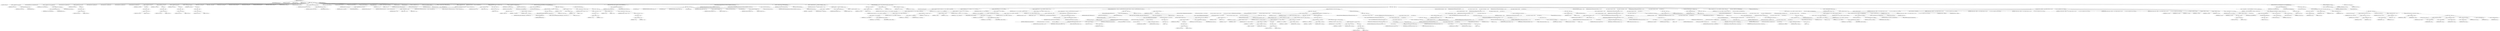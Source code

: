 digraph "gtStripSeparate" {  
"48708" [label = <(METHOD,gtStripSeparate)<SUB>1161</SUB>> ]
"48709" [label = <(PARAM,TIFFRGBAImage *img)<SUB>1161</SUB>> ]
"48710" [label = <(PARAM,uint32_t *raster)<SUB>1161</SUB>> ]
"48711" [label = <(PARAM,uint32_t w)<SUB>1161</SUB>> ]
"48712" [label = <(PARAM,uint32_t h)<SUB>1162</SUB>> ]
"48713" [label = <(BLOCK,&lt;empty&gt;,&lt;empty&gt;)<SUB>1163</SUB>> ]
"48714" [label = <(LOCAL,TIFF* tif: TIFF)<SUB>1164</SUB>> ]
"48715" [label = <(&lt;operator&gt;.assignment,*tif = img-&gt;tif)<SUB>1164</SUB>> ]
"48716" [label = <(IDENTIFIER,tif,*tif = img-&gt;tif)<SUB>1164</SUB>> ]
"48717" [label = <(&lt;operator&gt;.indirectFieldAccess,img-&gt;tif)<SUB>1164</SUB>> ]
"48718" [label = <(IDENTIFIER,img,*tif = img-&gt;tif)<SUB>1164</SUB>> ]
"48719" [label = <(FIELD_IDENTIFIER,tif,tif)<SUB>1164</SUB>> ]
"48720" [label = <(LOCAL,tileSeparateRoutine put: tileSeparateRoutine)<SUB>1165</SUB>> ]
"48721" [label = <(&lt;operator&gt;.assignment,put = img-&gt;put.separate)<SUB>1165</SUB>> ]
"48722" [label = <(IDENTIFIER,put,put = img-&gt;put.separate)<SUB>1165</SUB>> ]
"48723" [label = <(&lt;operator&gt;.fieldAccess,img-&gt;put.separate)<SUB>1165</SUB>> ]
"48724" [label = <(&lt;operator&gt;.indirectFieldAccess,img-&gt;put)<SUB>1165</SUB>> ]
"48725" [label = <(IDENTIFIER,img,put = img-&gt;put.separate)<SUB>1165</SUB>> ]
"48726" [label = <(FIELD_IDENTIFIER,put,put)<SUB>1165</SUB>> ]
"48727" [label = <(FIELD_IDENTIFIER,separate,separate)<SUB>1165</SUB>> ]
"48728" [label = <(LOCAL,unsigned char* buf: unsignedchar)<SUB>1166</SUB>> ]
"48729" [label = <(&lt;operator&gt;.assignment,*buf = NULL)<SUB>1166</SUB>> ]
"48730" [label = <(IDENTIFIER,buf,*buf = NULL)<SUB>1166</SUB>> ]
"48731" [label = <(NULL,NULL)<SUB>1166</SUB>> ]
"48732" [label = <(BLOCK,&lt;empty&gt;,&lt;empty&gt;)> ]
"48733" [label = <(&lt;operator&gt;.cast,(void *)0)<SUB>1166</SUB>> ]
"48734" [label = <(UNKNOWN,void *,void *)<SUB>1166</SUB>> ]
"48735" [label = <(LITERAL,0,(void *)0)<SUB>1166</SUB>> ]
"48736" [label = <(LOCAL,unsigned char* p0: unsignedchar)<SUB>1167</SUB>> ]
"48737" [label = <(LOCAL,unsigned char* p1: unsignedchar)<SUB>1167</SUB>> ]
"48738" [label = <(LOCAL,unsigned char* p2: unsignedchar)<SUB>1167</SUB>> ]
"48739" [label = <(LOCAL,unsigned char* pa: unsignedchar)<SUB>1167</SUB>> ]
"48740" [label = <(&lt;operator&gt;.assignment,*p0 = NULL)<SUB>1167</SUB>> ]
"48741" [label = <(IDENTIFIER,p0,*p0 = NULL)<SUB>1167</SUB>> ]
"48742" [label = <(NULL,NULL)<SUB>1167</SUB>> ]
"48743" [label = <(BLOCK,&lt;empty&gt;,&lt;empty&gt;)> ]
"48744" [label = <(&lt;operator&gt;.cast,(void *)0)<SUB>1167</SUB>> ]
"48745" [label = <(UNKNOWN,void *,void *)<SUB>1167</SUB>> ]
"48746" [label = <(LITERAL,0,(void *)0)<SUB>1167</SUB>> ]
"48747" [label = <(&lt;operator&gt;.assignment,*p1 = NULL)<SUB>1167</SUB>> ]
"48748" [label = <(IDENTIFIER,p1,*p1 = NULL)<SUB>1167</SUB>> ]
"48749" [label = <(NULL,NULL)<SUB>1167</SUB>> ]
"48750" [label = <(BLOCK,&lt;empty&gt;,&lt;empty&gt;)> ]
"48751" [label = <(&lt;operator&gt;.cast,(void *)0)<SUB>1167</SUB>> ]
"48752" [label = <(UNKNOWN,void *,void *)<SUB>1167</SUB>> ]
"48753" [label = <(LITERAL,0,(void *)0)<SUB>1167</SUB>> ]
"48754" [label = <(&lt;operator&gt;.assignment,*p2 = NULL)<SUB>1167</SUB>> ]
"48755" [label = <(IDENTIFIER,p2,*p2 = NULL)<SUB>1167</SUB>> ]
"48756" [label = <(NULL,NULL)<SUB>1167</SUB>> ]
"48757" [label = <(BLOCK,&lt;empty&gt;,&lt;empty&gt;)> ]
"48758" [label = <(&lt;operator&gt;.cast,(void *)0)<SUB>1167</SUB>> ]
"48759" [label = <(UNKNOWN,void *,void *)<SUB>1167</SUB>> ]
"48760" [label = <(LITERAL,0,(void *)0)<SUB>1167</SUB>> ]
"48761" [label = <(&lt;operator&gt;.assignment,*pa = NULL)<SUB>1167</SUB>> ]
"48762" [label = <(IDENTIFIER,pa,*pa = NULL)<SUB>1167</SUB>> ]
"48763" [label = <(NULL,NULL)<SUB>1167</SUB>> ]
"48764" [label = <(BLOCK,&lt;empty&gt;,&lt;empty&gt;)> ]
"48765" [label = <(&lt;operator&gt;.cast,(void *)0)<SUB>1167</SUB>> ]
"48766" [label = <(UNKNOWN,void *,void *)<SUB>1167</SUB>> ]
"48767" [label = <(LITERAL,0,(void *)0)<SUB>1167</SUB>> ]
"48768" [label = <(LOCAL,uint32_t row: uint32_t)<SUB>1168</SUB>> ]
"48769" [label = <(LOCAL,uint32_t y: uint32_t)<SUB>1168</SUB>> ]
"48770" [label = <(LOCAL,uint32_t nrow: uint32_t)<SUB>1168</SUB>> ]
"48771" [label = <(LOCAL,uint32_t rowstoread: uint32_t)<SUB>1168</SUB>> ]
"48772" [label = <(LOCAL,tmsize_t pos: tmsize_t)<SUB>1169</SUB>> ]
"48773" [label = <(LOCAL,tmsize_t scanline: tmsize_t)<SUB>1170</SUB>> ]
"48774" [label = <(LOCAL,uint32_t rowsperstrip: uint32_t)<SUB>1171</SUB>> ]
"48775" [label = <(LOCAL,uint32_t offset_row: uint32_t)<SUB>1171</SUB>> ]
"48776" [label = <(LOCAL,uint32_t imagewidth: uint32_t)<SUB>1172</SUB>> ]
"48777" [label = <(&lt;operator&gt;.assignment,imagewidth = img-&gt;width)<SUB>1172</SUB>> ]
"48778" [label = <(IDENTIFIER,imagewidth,imagewidth = img-&gt;width)<SUB>1172</SUB>> ]
"48779" [label = <(&lt;operator&gt;.indirectFieldAccess,img-&gt;width)<SUB>1172</SUB>> ]
"48780" [label = <(IDENTIFIER,img,imagewidth = img-&gt;width)<SUB>1172</SUB>> ]
"48781" [label = <(FIELD_IDENTIFIER,width,width)<SUB>1172</SUB>> ]
"48782" [label = <(LOCAL,tmsize_t stripsize: tmsize_t)<SUB>1173</SUB>> ]
"48783" [label = <(LOCAL,tmsize_t bufsize: tmsize_t)<SUB>1174</SUB>> ]
"48784" [label = <(LOCAL,int32_t fromskew: int32_t)<SUB>1175</SUB>> ]
"48785" [label = <(LOCAL,int32_t toskew: int32_t)<SUB>1175</SUB>> ]
"48786" [label = <(LOCAL,int alpha: int)<SUB>1176</SUB>> ]
"48787" [label = <(&lt;operator&gt;.assignment,alpha = img-&gt;alpha)<SUB>1176</SUB>> ]
"48788" [label = <(IDENTIFIER,alpha,alpha = img-&gt;alpha)<SUB>1176</SUB>> ]
"48789" [label = <(&lt;operator&gt;.indirectFieldAccess,img-&gt;alpha)<SUB>1176</SUB>> ]
"48790" [label = <(IDENTIFIER,img,alpha = img-&gt;alpha)<SUB>1176</SUB>> ]
"48791" [label = <(FIELD_IDENTIFIER,alpha,alpha)<SUB>1176</SUB>> ]
"48792" [label = <(LOCAL,int ret: int)<SUB>1177</SUB>> ]
"48793" [label = <(LOCAL,int flip: int)<SUB>1177</SUB>> ]
"48794" [label = <(&lt;operator&gt;.assignment,ret = 1)<SUB>1177</SUB>> ]
"48795" [label = <(IDENTIFIER,ret,ret = 1)<SUB>1177</SUB>> ]
"48796" [label = <(LITERAL,1,ret = 1)<SUB>1177</SUB>> ]
"48797" [label = <(LOCAL,uint16_t colorchannels: uint16_t)<SUB>1178</SUB>> ]
"48798" [label = <(&lt;operator&gt;.assignment,stripsize = TIFFStripSize(tif))<SUB>1180</SUB>> ]
"48799" [label = <(IDENTIFIER,stripsize,stripsize = TIFFStripSize(tif))<SUB>1180</SUB>> ]
"48800" [label = <(TIFFStripSize,TIFFStripSize(tif))<SUB>1180</SUB>> ]
"48801" [label = <(IDENTIFIER,tif,TIFFStripSize(tif))<SUB>1180</SUB>> ]
"48802" [label = <(&lt;operator&gt;.assignment,bufsize =\012        _TIFFMultiplySSize(tif, alpha ? 4 : 3, stripsize, &quot;gtStripSeparate&quot;))<SUB>1181</SUB>> ]
"48803" [label = <(IDENTIFIER,bufsize,bufsize =\012        _TIFFMultiplySSize(tif, alpha ? 4 : 3, stripsize, &quot;gtStripSeparate&quot;))<SUB>1181</SUB>> ]
"48804" [label = <(_TIFFMultiplySSize,_TIFFMultiplySSize(tif, alpha ? 4 : 3, stripsize, &quot;gtStripSeparate&quot;))<SUB>1182</SUB>> ]
"48805" [label = <(IDENTIFIER,tif,_TIFFMultiplySSize(tif, alpha ? 4 : 3, stripsize, &quot;gtStripSeparate&quot;))<SUB>1182</SUB>> ]
"48806" [label = <(&lt;operator&gt;.conditional,alpha ? 4 : 3)<SUB>1182</SUB>> ]
"48807" [label = <(IDENTIFIER,alpha,alpha ? 4 : 3)<SUB>1182</SUB>> ]
"48808" [label = <(LITERAL,4,alpha ? 4 : 3)<SUB>1182</SUB>> ]
"48809" [label = <(LITERAL,3,alpha ? 4 : 3)<SUB>1182</SUB>> ]
"48810" [label = <(IDENTIFIER,stripsize,_TIFFMultiplySSize(tif, alpha ? 4 : 3, stripsize, &quot;gtStripSeparate&quot;))<SUB>1182</SUB>> ]
"48811" [label = <(LITERAL,&quot;gtStripSeparate&quot;,_TIFFMultiplySSize(tif, alpha ? 4 : 3, stripsize, &quot;gtStripSeparate&quot;))<SUB>1182</SUB>> ]
"48812" [label = <(CONTROL_STRUCTURE,if (bufsize == 0),if (bufsize == 0))<SUB>1183</SUB>> ]
"48813" [label = <(&lt;operator&gt;.equals,bufsize == 0)<SUB>1183</SUB>> ]
"48814" [label = <(IDENTIFIER,bufsize,bufsize == 0)<SUB>1183</SUB>> ]
"48815" [label = <(LITERAL,0,bufsize == 0)<SUB>1183</SUB>> ]
"48816" [label = <(BLOCK,&lt;empty&gt;,&lt;empty&gt;)<SUB>1184</SUB>> ]
"48817" [label = <(RETURN,return (0);,return (0);)<SUB>1185</SUB>> ]
"48818" [label = <(LITERAL,0,return (0);)<SUB>1185</SUB>> ]
"48819" [label = <(&lt;operator&gt;.assignment,flip = setorientation(img))<SUB>1188</SUB>> ]
"48820" [label = <(IDENTIFIER,flip,flip = setorientation(img))<SUB>1188</SUB>> ]
"48821" [label = <(setorientation,setorientation(img))<SUB>1188</SUB>> ]
"48822" [label = <(IDENTIFIER,img,setorientation(img))<SUB>1188</SUB>> ]
"48823" [label = <(CONTROL_STRUCTURE,if (flip &amp; FLIP_VERTICALLY),if (flip &amp; FLIP_VERTICALLY))<SUB>1189</SUB>> ]
"48824" [label = <(&lt;operator&gt;.and,flip &amp; FLIP_VERTICALLY)<SUB>1189</SUB>> ]
"48825" [label = <(IDENTIFIER,flip,flip &amp; FLIP_VERTICALLY)<SUB>1189</SUB>> ]
"48826" [label = <(FLIP_VERTICALLY,FLIP_VERTICALLY)<SUB>1189</SUB>> ]
"48827" [label = <(BLOCK,&lt;empty&gt;,&lt;empty&gt;)> ]
"48828" [label = <(LITERAL,0x01,&lt;empty&gt;)<SUB>1189</SUB>> ]
"48829" [label = <(BLOCK,&lt;empty&gt;,&lt;empty&gt;)<SUB>1190</SUB>> ]
"48830" [label = <(CONTROL_STRUCTURE,if (w &gt; INT_MAX),if (w &gt; INT_MAX))<SUB>1191</SUB>> ]
"48831" [label = <(&lt;operator&gt;.greaterThan,w &gt; INT_MAX)<SUB>1191</SUB>> ]
"48832" [label = <(IDENTIFIER,w,w &gt; INT_MAX)<SUB>1191</SUB>> ]
"48833" [label = <(IDENTIFIER,__INT_MAX__,w &gt; INT_MAX)<SUB>1191</SUB>> ]
"48834" [label = <(BLOCK,&lt;empty&gt;,&lt;empty&gt;)<SUB>1192</SUB>> ]
"48835" [label = <(TIFFErrorExtR,TIFFErrorExtR(tif, TIFFFileName(tif), &quot;Width overflow&quot;))<SUB>1193</SUB>> ]
"48836" [label = <(IDENTIFIER,tif,TIFFErrorExtR(tif, TIFFFileName(tif), &quot;Width overflow&quot;))<SUB>1193</SUB>> ]
"48837" [label = <(TIFFFileName,TIFFFileName(tif))<SUB>1193</SUB>> ]
"48838" [label = <(IDENTIFIER,tif,TIFFFileName(tif))<SUB>1193</SUB>> ]
"48839" [label = <(LITERAL,&quot;Width overflow&quot;,TIFFErrorExtR(tif, TIFFFileName(tif), &quot;Width overflow&quot;))<SUB>1193</SUB>> ]
"48840" [label = <(RETURN,return (0);,return (0);)<SUB>1194</SUB>> ]
"48841" [label = <(LITERAL,0,return (0);)<SUB>1194</SUB>> ]
"48842" [label = <(&lt;operator&gt;.assignment,y = h - 1)<SUB>1196</SUB>> ]
"48843" [label = <(IDENTIFIER,y,y = h - 1)<SUB>1196</SUB>> ]
"48844" [label = <(&lt;operator&gt;.subtraction,h - 1)<SUB>1196</SUB>> ]
"48845" [label = <(IDENTIFIER,h,h - 1)<SUB>1196</SUB>> ]
"48846" [label = <(LITERAL,1,h - 1)<SUB>1196</SUB>> ]
"48847" [label = <(&lt;operator&gt;.assignment,toskew = -(int32_t)(w + w))<SUB>1197</SUB>> ]
"48848" [label = <(IDENTIFIER,toskew,toskew = -(int32_t)(w + w))<SUB>1197</SUB>> ]
"48849" [label = <(&lt;operator&gt;.minus,-(int32_t)(w + w))<SUB>1197</SUB>> ]
"48850" [label = <(int32_t,(int32_t)(w + w))<SUB>1197</SUB>> ]
"48851" [label = <(&lt;operator&gt;.addition,w + w)<SUB>1197</SUB>> ]
"48852" [label = <(IDENTIFIER,w,w + w)<SUB>1197</SUB>> ]
"48853" [label = <(IDENTIFIER,w,w + w)<SUB>1197</SUB>> ]
"48854" [label = <(CONTROL_STRUCTURE,else,else)<SUB>1200</SUB>> ]
"48855" [label = <(BLOCK,&lt;empty&gt;,&lt;empty&gt;)<SUB>1200</SUB>> ]
"48856" [label = <(&lt;operator&gt;.assignment,y = 0)<SUB>1201</SUB>> ]
"48857" [label = <(IDENTIFIER,y,y = 0)<SUB>1201</SUB>> ]
"48858" [label = <(LITERAL,0,y = 0)<SUB>1201</SUB>> ]
"48859" [label = <(&lt;operator&gt;.assignment,toskew = -(int32_t)(w - w))<SUB>1202</SUB>> ]
"48860" [label = <(IDENTIFIER,toskew,toskew = -(int32_t)(w - w))<SUB>1202</SUB>> ]
"48861" [label = <(&lt;operator&gt;.minus,-(int32_t)(w - w))<SUB>1202</SUB>> ]
"48862" [label = <(int32_t,(int32_t)(w - w))<SUB>1202</SUB>> ]
"48863" [label = <(&lt;operator&gt;.subtraction,w - w)<SUB>1202</SUB>> ]
"48864" [label = <(IDENTIFIER,w,w - w)<SUB>1202</SUB>> ]
"48865" [label = <(IDENTIFIER,w,w - w)<SUB>1202</SUB>> ]
"48866" [label = <(CONTROL_STRUCTURE,switch(img-&gt;photometric),switch(img-&gt;photometric))<SUB>1205</SUB>> ]
"48867" [label = <(&lt;operator&gt;.indirectFieldAccess,img-&gt;photometric)<SUB>1205</SUB>> ]
"48868" [label = <(IDENTIFIER,img,switch(img-&gt;photometric))<SUB>1205</SUB>> ]
"48869" [label = <(FIELD_IDENTIFIER,photometric,photometric)<SUB>1205</SUB>> ]
"48870" [label = <(BLOCK,&lt;empty&gt;,&lt;empty&gt;)<SUB>1206</SUB>> ]
"48871" [label = <(JUMP_TARGET,case)<SUB>1207</SUB>> ]
"48872" [label = <(IDENTIFIER,PHOTOMETRIC_MINISWHITE,&lt;empty&gt;)<SUB>1207</SUB>> ]
"48873" [label = <(JUMP_TARGET,case)<SUB>1208</SUB>> ]
"48874" [label = <(IDENTIFIER,PHOTOMETRIC_MINISBLACK,&lt;empty&gt;)<SUB>1208</SUB>> ]
"48875" [label = <(JUMP_TARGET,case)<SUB>1209</SUB>> ]
"48876" [label = <(IDENTIFIER,PHOTOMETRIC_PALETTE,&lt;empty&gt;)<SUB>1209</SUB>> ]
"48877" [label = <(&lt;operator&gt;.assignment,colorchannels = 1)<SUB>1210</SUB>> ]
"48878" [label = <(IDENTIFIER,colorchannels,colorchannels = 1)<SUB>1210</SUB>> ]
"48879" [label = <(LITERAL,1,colorchannels = 1)<SUB>1210</SUB>> ]
"48880" [label = <(CONTROL_STRUCTURE,break;,break;)<SUB>1211</SUB>> ]
"48881" [label = <(JUMP_TARGET,default)<SUB>1213</SUB>> ]
"48882" [label = <(&lt;operator&gt;.assignment,colorchannels = 3)<SUB>1214</SUB>> ]
"48883" [label = <(IDENTIFIER,colorchannels,colorchannels = 3)<SUB>1214</SUB>> ]
"48884" [label = <(LITERAL,3,colorchannels = 3)<SUB>1214</SUB>> ]
"48885" [label = <(CONTROL_STRUCTURE,break;,break;)<SUB>1215</SUB>> ]
"48886" [label = <(TIFFGetFieldDefaulted,TIFFGetFieldDefaulted(tif, TIFFTAG_ROWSPERSTRIP, &amp;rowsperstrip))<SUB>1218</SUB>> ]
"48887" [label = <(IDENTIFIER,tif,TIFFGetFieldDefaulted(tif, TIFFTAG_ROWSPERSTRIP, &amp;rowsperstrip))<SUB>1218</SUB>> ]
"48888" [label = <(IDENTIFIER,TIFFTAG_ROWSPERSTRIP,TIFFGetFieldDefaulted(tif, TIFFTAG_ROWSPERSTRIP, &amp;rowsperstrip))<SUB>1218</SUB>> ]
"48889" [label = <(&lt;operator&gt;.addressOf,&amp;rowsperstrip)<SUB>1218</SUB>> ]
"48890" [label = <(IDENTIFIER,rowsperstrip,TIFFGetFieldDefaulted(tif, TIFFTAG_ROWSPERSTRIP, &amp;rowsperstrip))<SUB>1218</SUB>> ]
"48891" [label = <(&lt;operator&gt;.assignment,scanline = TIFFScanlineSize(tif))<SUB>1219</SUB>> ]
"48892" [label = <(IDENTIFIER,scanline,scanline = TIFFScanlineSize(tif))<SUB>1219</SUB>> ]
"48893" [label = <(TIFFScanlineSize,TIFFScanlineSize(tif))<SUB>1219</SUB>> ]
"48894" [label = <(IDENTIFIER,tif,TIFFScanlineSize(tif))<SUB>1219</SUB>> ]
"48895" [label = <(&lt;operator&gt;.assignment,fromskew = (w &lt; imagewidth ? imagewidth - w : 0))<SUB>1220</SUB>> ]
"48896" [label = <(IDENTIFIER,fromskew,fromskew = (w &lt; imagewidth ? imagewidth - w : 0))<SUB>1220</SUB>> ]
"48897" [label = <(&lt;operator&gt;.conditional,w &lt; imagewidth ? imagewidth - w : 0)<SUB>1220</SUB>> ]
"48898" [label = <(&lt;operator&gt;.lessThan,w &lt; imagewidth)<SUB>1220</SUB>> ]
"48899" [label = <(IDENTIFIER,w,w &lt; imagewidth)<SUB>1220</SUB>> ]
"48900" [label = <(IDENTIFIER,imagewidth,w &lt; imagewidth)<SUB>1220</SUB>> ]
"48901" [label = <(&lt;operator&gt;.subtraction,imagewidth - w)<SUB>1220</SUB>> ]
"48902" [label = <(IDENTIFIER,imagewidth,imagewidth - w)<SUB>1220</SUB>> ]
"48903" [label = <(IDENTIFIER,w,imagewidth - w)<SUB>1220</SUB>> ]
"48904" [label = <(LITERAL,0,w &lt; imagewidth ? imagewidth - w : 0)<SUB>1220</SUB>> ]
"48905" [label = <(CONTROL_STRUCTURE,for (row = 0;row &lt; h;row += nrow),for (row = 0;row &lt; h;row += nrow))<SUB>1221</SUB>> ]
"48906" [label = <(BLOCK,&lt;empty&gt;,&lt;empty&gt;)<SUB>1221</SUB>> ]
"48907" [label = <(&lt;operator&gt;.assignment,row = 0)<SUB>1221</SUB>> ]
"48908" [label = <(IDENTIFIER,row,row = 0)<SUB>1221</SUB>> ]
"48909" [label = <(LITERAL,0,row = 0)<SUB>1221</SUB>> ]
"48910" [label = <(&lt;operator&gt;.lessThan,row &lt; h)<SUB>1221</SUB>> ]
"48911" [label = <(IDENTIFIER,row,row &lt; h)<SUB>1221</SUB>> ]
"48912" [label = <(IDENTIFIER,h,row &lt; h)<SUB>1221</SUB>> ]
"48913" [label = <(&lt;operator&gt;.assignmentPlus,row += nrow)<SUB>1221</SUB>> ]
"48914" [label = <(IDENTIFIER,row,row += nrow)<SUB>1221</SUB>> ]
"48915" [label = <(IDENTIFIER,nrow,row += nrow)<SUB>1221</SUB>> ]
"48916" [label = <(BLOCK,&lt;empty&gt;,&lt;empty&gt;)<SUB>1222</SUB>> ]
"48917" [label = <(LOCAL,uint32_t temp: uint32_t)<SUB>1223</SUB>> ]
"48918" [label = <(&lt;operator&gt;.assignment,rowstoread = rowsperstrip - (row + img-&gt;row_offset) % rowsperstrip)<SUB>1224</SUB>> ]
"48919" [label = <(IDENTIFIER,rowstoread,rowstoread = rowsperstrip - (row + img-&gt;row_offset) % rowsperstrip)<SUB>1224</SUB>> ]
"48920" [label = <(&lt;operator&gt;.subtraction,rowsperstrip - (row + img-&gt;row_offset) % rowsperstrip)<SUB>1224</SUB>> ]
"48921" [label = <(IDENTIFIER,rowsperstrip,rowsperstrip - (row + img-&gt;row_offset) % rowsperstrip)<SUB>1224</SUB>> ]
"48922" [label = <(&lt;operator&gt;.modulo,(row + img-&gt;row_offset) % rowsperstrip)<SUB>1224</SUB>> ]
"48923" [label = <(&lt;operator&gt;.addition,row + img-&gt;row_offset)<SUB>1224</SUB>> ]
"48924" [label = <(IDENTIFIER,row,row + img-&gt;row_offset)<SUB>1224</SUB>> ]
"48925" [label = <(&lt;operator&gt;.indirectFieldAccess,img-&gt;row_offset)<SUB>1224</SUB>> ]
"48926" [label = <(IDENTIFIER,img,row + img-&gt;row_offset)<SUB>1224</SUB>> ]
"48927" [label = <(FIELD_IDENTIFIER,row_offset,row_offset)<SUB>1224</SUB>> ]
"48928" [label = <(IDENTIFIER,rowsperstrip,(row + img-&gt;row_offset) % rowsperstrip)<SUB>1224</SUB>> ]
"48929" [label = <(&lt;operator&gt;.assignment,nrow = (row + rowstoread &gt; h ? h - row : rowstoread))<SUB>1225</SUB>> ]
"48930" [label = <(IDENTIFIER,nrow,nrow = (row + rowstoread &gt; h ? h - row : rowstoread))<SUB>1225</SUB>> ]
"48931" [label = <(&lt;operator&gt;.conditional,row + rowstoread &gt; h ? h - row : rowstoread)<SUB>1225</SUB>> ]
"48932" [label = <(&lt;operator&gt;.greaterThan,row + rowstoread &gt; h)<SUB>1225</SUB>> ]
"48933" [label = <(&lt;operator&gt;.addition,row + rowstoread)<SUB>1225</SUB>> ]
"48934" [label = <(IDENTIFIER,row,row + rowstoread)<SUB>1225</SUB>> ]
"48935" [label = <(IDENTIFIER,rowstoread,row + rowstoread)<SUB>1225</SUB>> ]
"48936" [label = <(IDENTIFIER,h,row + rowstoread &gt; h)<SUB>1225</SUB>> ]
"48937" [label = <(&lt;operator&gt;.subtraction,h - row)<SUB>1225</SUB>> ]
"48938" [label = <(IDENTIFIER,h,h - row)<SUB>1225</SUB>> ]
"48939" [label = <(IDENTIFIER,row,h - row)<SUB>1225</SUB>> ]
"48940" [label = <(IDENTIFIER,rowstoread,row + rowstoread &gt; h ? h - row : rowstoread)<SUB>1225</SUB>> ]
"48941" [label = <(&lt;operator&gt;.assignment,offset_row = row + img-&gt;row_offset)<SUB>1226</SUB>> ]
"48942" [label = <(IDENTIFIER,offset_row,offset_row = row + img-&gt;row_offset)<SUB>1226</SUB>> ]
"48943" [label = <(&lt;operator&gt;.addition,row + img-&gt;row_offset)<SUB>1226</SUB>> ]
"48944" [label = <(IDENTIFIER,row,row + img-&gt;row_offset)<SUB>1226</SUB>> ]
"48945" [label = <(&lt;operator&gt;.indirectFieldAccess,img-&gt;row_offset)<SUB>1226</SUB>> ]
"48946" [label = <(IDENTIFIER,img,row + img-&gt;row_offset)<SUB>1226</SUB>> ]
"48947" [label = <(FIELD_IDENTIFIER,row_offset,row_offset)<SUB>1226</SUB>> ]
"48948" [label = <(&lt;operator&gt;.assignment,temp = (row + img-&gt;row_offset) % rowsperstrip + nrow)<SUB>1227</SUB>> ]
"48949" [label = <(IDENTIFIER,temp,temp = (row + img-&gt;row_offset) % rowsperstrip + nrow)<SUB>1227</SUB>> ]
"48950" [label = <(&lt;operator&gt;.addition,(row + img-&gt;row_offset) % rowsperstrip + nrow)<SUB>1227</SUB>> ]
"48951" [label = <(&lt;operator&gt;.modulo,(row + img-&gt;row_offset) % rowsperstrip)<SUB>1227</SUB>> ]
"48952" [label = <(&lt;operator&gt;.addition,row + img-&gt;row_offset)<SUB>1227</SUB>> ]
"48953" [label = <(IDENTIFIER,row,row + img-&gt;row_offset)<SUB>1227</SUB>> ]
"48954" [label = <(&lt;operator&gt;.indirectFieldAccess,img-&gt;row_offset)<SUB>1227</SUB>> ]
"48955" [label = <(IDENTIFIER,img,row + img-&gt;row_offset)<SUB>1227</SUB>> ]
"48956" [label = <(FIELD_IDENTIFIER,row_offset,row_offset)<SUB>1227</SUB>> ]
"48957" [label = <(IDENTIFIER,rowsperstrip,(row + img-&gt;row_offset) % rowsperstrip)<SUB>1227</SUB>> ]
"48958" [label = <(IDENTIFIER,nrow,(row + img-&gt;row_offset) % rowsperstrip + nrow)<SUB>1227</SUB>> ]
"48959" [label = <(CONTROL_STRUCTURE,if (scanline &gt; 0 &amp;&amp; temp &gt; (size_t)(TIFF_TMSIZE_T_MAX / scanline)),if (scanline &gt; 0 &amp;&amp; temp &gt; (size_t)(TIFF_TMSIZE_T_MAX / scanline)))<SUB>1228</SUB>> ]
"48960" [label = <(&lt;operator&gt;.logicalAnd,scanline &gt; 0 &amp;&amp; temp &gt; (size_t)(TIFF_TMSIZE_T_MAX / scanline))<SUB>1228</SUB>> ]
"48961" [label = <(&lt;operator&gt;.greaterThan,scanline &gt; 0)<SUB>1228</SUB>> ]
"48962" [label = <(IDENTIFIER,scanline,scanline &gt; 0)<SUB>1228</SUB>> ]
"48963" [label = <(LITERAL,0,scanline &gt; 0)<SUB>1228</SUB>> ]
"48964" [label = <(&lt;operator&gt;.greaterThan,temp &gt; (size_t)(TIFF_TMSIZE_T_MAX / scanline))<SUB>1228</SUB>> ]
"48965" [label = <(IDENTIFIER,temp,temp &gt; (size_t)(TIFF_TMSIZE_T_MAX / scanline))<SUB>1228</SUB>> ]
"48966" [label = <(&lt;operator&gt;.cast,(size_t)(TIFF_TMSIZE_T_MAX / scanline))<SUB>1228</SUB>> ]
"48967" [label = <(UNKNOWN,size_t,size_t)<SUB>1228</SUB>> ]
"48968" [label = <(&lt;operator&gt;.division,TIFF_TMSIZE_T_MAX / scanline)<SUB>1228</SUB>> ]
"48969" [label = <(IDENTIFIER,TIFF_TMSIZE_T_MAX,TIFF_TMSIZE_T_MAX / scanline)<SUB>1228</SUB>> ]
"48970" [label = <(IDENTIFIER,scanline,TIFF_TMSIZE_T_MAX / scanline)<SUB>1228</SUB>> ]
"48971" [label = <(BLOCK,&lt;empty&gt;,&lt;empty&gt;)<SUB>1229</SUB>> ]
"48972" [label = <(TIFFErrorExtR,TIFFErrorExtR(tif, TIFFFileName(tif),\012                          &quot;Integer overflow in gtStripSeparate&quot;))<SUB>1230</SUB>> ]
"48973" [label = <(IDENTIFIER,tif,TIFFErrorExtR(tif, TIFFFileName(tif),\012                          &quot;Integer overflow in gtStripSeparate&quot;))<SUB>1230</SUB>> ]
"48974" [label = <(TIFFFileName,TIFFFileName(tif))<SUB>1230</SUB>> ]
"48975" [label = <(IDENTIFIER,tif,TIFFFileName(tif))<SUB>1230</SUB>> ]
"48976" [label = <(LITERAL,&quot;Integer overflow in gtStripSeparate&quot;,TIFFErrorExtR(tif, TIFFFileName(tif),\012                          &quot;Integer overflow in gtStripSeparate&quot;))<SUB>1231</SUB>> ]
"48977" [label = <(RETURN,return 0;,return 0;)<SUB>1232</SUB>> ]
"48978" [label = <(LITERAL,0,return 0;)<SUB>1232</SUB>> ]
"48979" [label = <(CONTROL_STRUCTURE,if (buf == NULL),if (buf == NULL))<SUB>1234</SUB>> ]
"48980" [label = <(&lt;operator&gt;.equals,buf == NULL)<SUB>1234</SUB>> ]
"48981" [label = <(IDENTIFIER,buf,buf == NULL)<SUB>1234</SUB>> ]
"48982" [label = <(NULL,NULL)<SUB>1234</SUB>> ]
"48983" [label = <(BLOCK,&lt;empty&gt;,&lt;empty&gt;)> ]
"48984" [label = <(&lt;operator&gt;.cast,(void *)0)<SUB>1234</SUB>> ]
"48985" [label = <(UNKNOWN,void *,void *)<SUB>1234</SUB>> ]
"48986" [label = <(LITERAL,0,(void *)0)<SUB>1234</SUB>> ]
"48987" [label = <(BLOCK,&lt;empty&gt;,&lt;empty&gt;)<SUB>1235</SUB>> ]
"48988" [label = <(CONTROL_STRUCTURE,if (_TIFFReadEncodedStripAndAllocBuffer(\012                    tif, TIFFComputeStrip(tif, offset_row, 0), (void **)&amp;buf,\012                    bufsize, temp * scanline) == (tmsize_t)(-1) &amp;&amp;\012                (buf == NULL || img-&gt;stoponerr)),if (_TIFFReadEncodedStripAndAllocBuffer(\012                    tif, TIFFComputeStrip(tif, offset_row, 0), (void **)&amp;buf,\012                    bufsize, temp * scanline) == (tmsize_t)(-1) &amp;&amp;\012                (buf == NULL || img-&gt;stoponerr)))<SUB>1236</SUB>> ]
"48989" [label = <(&lt;operator&gt;.logicalAnd,_TIFFReadEncodedStripAndAllocBuffer(\012                    tif, TIFFComputeStrip(tif, offset_row, 0), (void **)&amp;buf,\012                    bufsize, temp * scanline) == (tmsize_t)(-1) &amp;&amp;\012                (buf == NULL || img-&gt;stoponerr))<SUB>1236</SUB>> ]
"48990" [label = <(&lt;operator&gt;.equals,_TIFFReadEncodedStripAndAllocBuffer(\012                    tif, TIFFComputeStrip(tif, offset_row, 0), (void **)&amp;buf,\012                    bufsize, temp * scanline) == (tmsize_t)(-1))<SUB>1236</SUB>> ]
"48991" [label = <(_TIFFReadEncodedStripAndAllocBuffer,_TIFFReadEncodedStripAndAllocBuffer(\012                    tif, TIFFComputeStrip(tif, offset_row, 0), (void **)&amp;buf,\012                    bufsize, temp * scanline))<SUB>1236</SUB>> ]
"48992" [label = <(IDENTIFIER,tif,_TIFFReadEncodedStripAndAllocBuffer(\012                    tif, TIFFComputeStrip(tif, offset_row, 0), (void **)&amp;buf,\012                    bufsize, temp * scanline))<SUB>1237</SUB>> ]
"48993" [label = <(TIFFComputeStrip,TIFFComputeStrip(tif, offset_row, 0))<SUB>1237</SUB>> ]
"48994" [label = <(IDENTIFIER,tif,TIFFComputeStrip(tif, offset_row, 0))<SUB>1237</SUB>> ]
"48995" [label = <(IDENTIFIER,offset_row,TIFFComputeStrip(tif, offset_row, 0))<SUB>1237</SUB>> ]
"48996" [label = <(LITERAL,0,TIFFComputeStrip(tif, offset_row, 0))<SUB>1237</SUB>> ]
"48997" [label = <(&lt;operator&gt;.cast,(void **)&amp;buf)<SUB>1237</SUB>> ]
"48998" [label = <(UNKNOWN,void **,void **)<SUB>1237</SUB>> ]
"48999" [label = <(&lt;operator&gt;.addressOf,&amp;buf)<SUB>1237</SUB>> ]
"49000" [label = <(IDENTIFIER,buf,(void **)&amp;buf)<SUB>1237</SUB>> ]
"49001" [label = <(IDENTIFIER,bufsize,_TIFFReadEncodedStripAndAllocBuffer(\012                    tif, TIFFComputeStrip(tif, offset_row, 0), (void **)&amp;buf,\012                    bufsize, temp * scanline))<SUB>1238</SUB>> ]
"49002" [label = <(&lt;operator&gt;.multiplication,temp * scanline)<SUB>1238</SUB>> ]
"49003" [label = <(IDENTIFIER,temp,temp * scanline)<SUB>1238</SUB>> ]
"49004" [label = <(IDENTIFIER,scanline,temp * scanline)<SUB>1238</SUB>> ]
"49005" [label = <(tmsize_t,(tmsize_t)(-1))<SUB>1238</SUB>> ]
"49006" [label = <(&lt;operator&gt;.minus,-1)<SUB>1238</SUB>> ]
"49007" [label = <(LITERAL,1,-1)<SUB>1238</SUB>> ]
"49008" [label = <(&lt;operator&gt;.logicalOr,buf == NULL || img-&gt;stoponerr)<SUB>1239</SUB>> ]
"49009" [label = <(&lt;operator&gt;.equals,buf == NULL)<SUB>1239</SUB>> ]
"49010" [label = <(IDENTIFIER,buf,buf == NULL)<SUB>1239</SUB>> ]
"49011" [label = <(NULL,NULL)<SUB>1239</SUB>> ]
"49012" [label = <(BLOCK,&lt;empty&gt;,&lt;empty&gt;)> ]
"49013" [label = <(&lt;operator&gt;.cast,(void *)0)<SUB>1239</SUB>> ]
"49014" [label = <(UNKNOWN,void *,void *)<SUB>1239</SUB>> ]
"49015" [label = <(LITERAL,0,(void *)0)<SUB>1239</SUB>> ]
"49016" [label = <(&lt;operator&gt;.indirectFieldAccess,img-&gt;stoponerr)<SUB>1239</SUB>> ]
"49017" [label = <(IDENTIFIER,img,buf == NULL || img-&gt;stoponerr)<SUB>1239</SUB>> ]
"49018" [label = <(FIELD_IDENTIFIER,stoponerr,stoponerr)<SUB>1239</SUB>> ]
"49019" [label = <(BLOCK,&lt;empty&gt;,&lt;empty&gt;)<SUB>1240</SUB>> ]
"49020" [label = <(&lt;operator&gt;.assignment,ret = 0)<SUB>1241</SUB>> ]
"49021" [label = <(IDENTIFIER,ret,ret = 0)<SUB>1241</SUB>> ]
"49022" [label = <(LITERAL,0,ret = 0)<SUB>1241</SUB>> ]
"49023" [label = <(CONTROL_STRUCTURE,break;,break;)<SUB>1242</SUB>> ]
"49024" [label = <(&lt;operator&gt;.assignment,p0 = buf)<SUB>1244</SUB>> ]
"49025" [label = <(IDENTIFIER,p0,p0 = buf)<SUB>1244</SUB>> ]
"49026" [label = <(IDENTIFIER,buf,p0 = buf)<SUB>1244</SUB>> ]
"49027" [label = <(CONTROL_STRUCTURE,if (colorchannels == 1),if (colorchannels == 1))<SUB>1245</SUB>> ]
"49028" [label = <(&lt;operator&gt;.equals,colorchannels == 1)<SUB>1245</SUB>> ]
"49029" [label = <(IDENTIFIER,colorchannels,colorchannels == 1)<SUB>1245</SUB>> ]
"49030" [label = <(LITERAL,1,colorchannels == 1)<SUB>1245</SUB>> ]
"49031" [label = <(BLOCK,&lt;empty&gt;,&lt;empty&gt;)<SUB>1246</SUB>> ]
"49032" [label = <(&lt;operator&gt;.assignment,p2 = p1 = p0)<SUB>1247</SUB>> ]
"49033" [label = <(IDENTIFIER,p2,p2 = p1 = p0)<SUB>1247</SUB>> ]
"49034" [label = <(&lt;operator&gt;.assignment,p1 = p0)<SUB>1247</SUB>> ]
"49035" [label = <(IDENTIFIER,p1,p1 = p0)<SUB>1247</SUB>> ]
"49036" [label = <(IDENTIFIER,p0,p1 = p0)<SUB>1247</SUB>> ]
"49037" [label = <(&lt;operator&gt;.assignment,pa = (alpha ? (p0 + 3 * stripsize) : NULL))<SUB>1248</SUB>> ]
"49038" [label = <(IDENTIFIER,pa,pa = (alpha ? (p0 + 3 * stripsize) : NULL))<SUB>1248</SUB>> ]
"49039" [label = <(&lt;operator&gt;.conditional,alpha ? (p0 + 3 * stripsize) : NULL)<SUB>1248</SUB>> ]
"49040" [label = <(IDENTIFIER,alpha,alpha ? (p0 + 3 * stripsize) : NULL)<SUB>1248</SUB>> ]
"49041" [label = <(&lt;operator&gt;.addition,p0 + 3 * stripsize)<SUB>1248</SUB>> ]
"49042" [label = <(IDENTIFIER,p0,p0 + 3 * stripsize)<SUB>1248</SUB>> ]
"49043" [label = <(&lt;operator&gt;.multiplication,3 * stripsize)<SUB>1248</SUB>> ]
"49044" [label = <(LITERAL,3,3 * stripsize)<SUB>1248</SUB>> ]
"49045" [label = <(IDENTIFIER,stripsize,3 * stripsize)<SUB>1248</SUB>> ]
"49046" [label = <(NULL,NULL)<SUB>1248</SUB>> ]
"49047" [label = <(BLOCK,&lt;empty&gt;,&lt;empty&gt;)> ]
"49048" [label = <(&lt;operator&gt;.cast,(void *)0)<SUB>1248</SUB>> ]
"49049" [label = <(UNKNOWN,void *,void *)<SUB>1248</SUB>> ]
"49050" [label = <(LITERAL,0,(void *)0)<SUB>1248</SUB>> ]
"49051" [label = <(CONTROL_STRUCTURE,else,else)<SUB>1251</SUB>> ]
"49052" [label = <(BLOCK,&lt;empty&gt;,&lt;empty&gt;)<SUB>1251</SUB>> ]
"49053" [label = <(&lt;operator&gt;.assignment,p1 = p0 + stripsize)<SUB>1252</SUB>> ]
"49054" [label = <(IDENTIFIER,p1,p1 = p0 + stripsize)<SUB>1252</SUB>> ]
"49055" [label = <(&lt;operator&gt;.addition,p0 + stripsize)<SUB>1252</SUB>> ]
"49056" [label = <(IDENTIFIER,p0,p0 + stripsize)<SUB>1252</SUB>> ]
"49057" [label = <(IDENTIFIER,stripsize,p0 + stripsize)<SUB>1252</SUB>> ]
"49058" [label = <(&lt;operator&gt;.assignment,p2 = p1 + stripsize)<SUB>1253</SUB>> ]
"49059" [label = <(IDENTIFIER,p2,p2 = p1 + stripsize)<SUB>1253</SUB>> ]
"49060" [label = <(&lt;operator&gt;.addition,p1 + stripsize)<SUB>1253</SUB>> ]
"49061" [label = <(IDENTIFIER,p1,p1 + stripsize)<SUB>1253</SUB>> ]
"49062" [label = <(IDENTIFIER,stripsize,p1 + stripsize)<SUB>1253</SUB>> ]
"49063" [label = <(&lt;operator&gt;.assignment,pa = (alpha ? (p2 + stripsize) : NULL))<SUB>1254</SUB>> ]
"49064" [label = <(IDENTIFIER,pa,pa = (alpha ? (p2 + stripsize) : NULL))<SUB>1254</SUB>> ]
"49065" [label = <(&lt;operator&gt;.conditional,alpha ? (p2 + stripsize) : NULL)<SUB>1254</SUB>> ]
"49066" [label = <(IDENTIFIER,alpha,alpha ? (p2 + stripsize) : NULL)<SUB>1254</SUB>> ]
"49067" [label = <(&lt;operator&gt;.addition,p2 + stripsize)<SUB>1254</SUB>> ]
"49068" [label = <(IDENTIFIER,p2,p2 + stripsize)<SUB>1254</SUB>> ]
"49069" [label = <(IDENTIFIER,stripsize,p2 + stripsize)<SUB>1254</SUB>> ]
"49070" [label = <(NULL,NULL)<SUB>1254</SUB>> ]
"49071" [label = <(BLOCK,&lt;empty&gt;,&lt;empty&gt;)> ]
"49072" [label = <(&lt;operator&gt;.cast,(void *)0)<SUB>1254</SUB>> ]
"49073" [label = <(UNKNOWN,void *,void *)<SUB>1254</SUB>> ]
"49074" [label = <(LITERAL,0,(void *)0)<SUB>1254</SUB>> ]
"49075" [label = <(CONTROL_STRUCTURE,else,else)<SUB>1257</SUB>> ]
"49076" [label = <(BLOCK,&lt;empty&gt;,&lt;empty&gt;)<SUB>1257</SUB>> ]
"49077" [label = <(CONTROL_STRUCTURE,if (TIFFReadEncodedStrip(tif, TIFFComputeStrip(tif, offset_row, 0),\012                                      p0, temp * scanline) == (tmsize_t)(-1) &amp;&amp;\012                 img-&gt;stoponerr),if (TIFFReadEncodedStrip(tif, TIFFComputeStrip(tif, offset_row, 0),\012                                      p0, temp * scanline) == (tmsize_t)(-1) &amp;&amp;\012                 img-&gt;stoponerr))<SUB>1257</SUB>> ]
"49078" [label = <(&lt;operator&gt;.logicalAnd,TIFFReadEncodedStrip(tif, TIFFComputeStrip(tif, offset_row, 0),\012                                      p0, temp * scanline) == (tmsize_t)(-1) &amp;&amp;\012                 img-&gt;stoponerr)<SUB>1257</SUB>> ]
"49079" [label = <(&lt;operator&gt;.equals,TIFFReadEncodedStrip(tif, TIFFComputeStrip(tif, offset_row, 0),\012                                      p0, temp * scanline) == (tmsize_t)(-1))<SUB>1257</SUB>> ]
"49080" [label = <(TIFFReadEncodedStrip,TIFFReadEncodedStrip(tif, TIFFComputeStrip(tif, offset_row, 0),\012                                      p0, temp * scanline))<SUB>1257</SUB>> ]
"49081" [label = <(IDENTIFIER,tif,TIFFReadEncodedStrip(tif, TIFFComputeStrip(tif, offset_row, 0),\012                                      p0, temp * scanline))<SUB>1257</SUB>> ]
"49082" [label = <(TIFFComputeStrip,TIFFComputeStrip(tif, offset_row, 0))<SUB>1257</SUB>> ]
"49083" [label = <(IDENTIFIER,tif,TIFFComputeStrip(tif, offset_row, 0))<SUB>1257</SUB>> ]
"49084" [label = <(IDENTIFIER,offset_row,TIFFComputeStrip(tif, offset_row, 0))<SUB>1257</SUB>> ]
"49085" [label = <(LITERAL,0,TIFFComputeStrip(tif, offset_row, 0))<SUB>1257</SUB>> ]
"49086" [label = <(IDENTIFIER,p0,TIFFReadEncodedStrip(tif, TIFFComputeStrip(tif, offset_row, 0),\012                                      p0, temp * scanline))<SUB>1258</SUB>> ]
"49087" [label = <(&lt;operator&gt;.multiplication,temp * scanline)<SUB>1258</SUB>> ]
"49088" [label = <(IDENTIFIER,temp,temp * scanline)<SUB>1258</SUB>> ]
"49089" [label = <(IDENTIFIER,scanline,temp * scanline)<SUB>1258</SUB>> ]
"49090" [label = <(tmsize_t,(tmsize_t)(-1))<SUB>1258</SUB>> ]
"49091" [label = <(&lt;operator&gt;.minus,-1)<SUB>1258</SUB>> ]
"49092" [label = <(LITERAL,1,-1)<SUB>1258</SUB>> ]
"49093" [label = <(&lt;operator&gt;.indirectFieldAccess,img-&gt;stoponerr)<SUB>1259</SUB>> ]
"49094" [label = <(IDENTIFIER,img,TIFFReadEncodedStrip(tif, TIFFComputeStrip(tif, offset_row, 0),\012                                      p0, temp * scanline) == (tmsize_t)(-1) &amp;&amp;\012                 img-&gt;stoponerr)<SUB>1259</SUB>> ]
"49095" [label = <(FIELD_IDENTIFIER,stoponerr,stoponerr)<SUB>1259</SUB>> ]
"49096" [label = <(BLOCK,&lt;empty&gt;,&lt;empty&gt;)<SUB>1260</SUB>> ]
"49097" [label = <(&lt;operator&gt;.assignment,ret = 0)<SUB>1261</SUB>> ]
"49098" [label = <(IDENTIFIER,ret,ret = 0)<SUB>1261</SUB>> ]
"49099" [label = <(LITERAL,0,ret = 0)<SUB>1261</SUB>> ]
"49100" [label = <(CONTROL_STRUCTURE,break;,break;)<SUB>1262</SUB>> ]
"49101" [label = <(CONTROL_STRUCTURE,if (colorchannels &gt; 1 &amp;&amp;\012            TIFFReadEncodedStrip(tif, TIFFComputeStrip(tif, offset_row, 1), p1,\012                                 temp * scanline) == (tmsize_t)(-1) &amp;&amp;\012            img-&gt;stoponerr),if (colorchannels &gt; 1 &amp;&amp;\012            TIFFReadEncodedStrip(tif, TIFFComputeStrip(tif, offset_row, 1), p1,\012                                 temp * scanline) == (tmsize_t)(-1) &amp;&amp;\012            img-&gt;stoponerr))<SUB>1264</SUB>> ]
"49102" [label = <(&lt;operator&gt;.logicalAnd,colorchannels &gt; 1 &amp;&amp;\012            TIFFReadEncodedStrip(tif, TIFFComputeStrip(tif, offset_row, 1), p1,\012                                 temp * scanline) == (tmsize_t)(-1) &amp;&amp;\012            img-&gt;stoponerr)<SUB>1264</SUB>> ]
"49103" [label = <(&lt;operator&gt;.logicalAnd,colorchannels &gt; 1 &amp;&amp;\012            TIFFReadEncodedStrip(tif, TIFFComputeStrip(tif, offset_row, 1), p1,\012                                 temp * scanline) == (tmsize_t)(-1))<SUB>1264</SUB>> ]
"49104" [label = <(&lt;operator&gt;.greaterThan,colorchannels &gt; 1)<SUB>1264</SUB>> ]
"49105" [label = <(IDENTIFIER,colorchannels,colorchannels &gt; 1)<SUB>1264</SUB>> ]
"49106" [label = <(LITERAL,1,colorchannels &gt; 1)<SUB>1264</SUB>> ]
"49107" [label = <(&lt;operator&gt;.equals,TIFFReadEncodedStrip(tif, TIFFComputeStrip(tif, offset_row, 1), p1,\012                                 temp * scanline) == (tmsize_t)(-1))<SUB>1265</SUB>> ]
"49108" [label = <(TIFFReadEncodedStrip,TIFFReadEncodedStrip(tif, TIFFComputeStrip(tif, offset_row, 1), p1,\012                                 temp * scanline))<SUB>1265</SUB>> ]
"49109" [label = <(IDENTIFIER,tif,TIFFReadEncodedStrip(tif, TIFFComputeStrip(tif, offset_row, 1), p1,\012                                 temp * scanline))<SUB>1265</SUB>> ]
"49110" [label = <(TIFFComputeStrip,TIFFComputeStrip(tif, offset_row, 1))<SUB>1265</SUB>> ]
"49111" [label = <(IDENTIFIER,tif,TIFFComputeStrip(tif, offset_row, 1))<SUB>1265</SUB>> ]
"49112" [label = <(IDENTIFIER,offset_row,TIFFComputeStrip(tif, offset_row, 1))<SUB>1265</SUB>> ]
"49113" [label = <(LITERAL,1,TIFFComputeStrip(tif, offset_row, 1))<SUB>1265</SUB>> ]
"49114" [label = <(IDENTIFIER,p1,TIFFReadEncodedStrip(tif, TIFFComputeStrip(tif, offset_row, 1), p1,\012                                 temp * scanline))<SUB>1265</SUB>> ]
"49115" [label = <(&lt;operator&gt;.multiplication,temp * scanline)<SUB>1266</SUB>> ]
"49116" [label = <(IDENTIFIER,temp,temp * scanline)<SUB>1266</SUB>> ]
"49117" [label = <(IDENTIFIER,scanline,temp * scanline)<SUB>1266</SUB>> ]
"49118" [label = <(tmsize_t,(tmsize_t)(-1))<SUB>1266</SUB>> ]
"49119" [label = <(&lt;operator&gt;.minus,-1)<SUB>1266</SUB>> ]
"49120" [label = <(LITERAL,1,-1)<SUB>1266</SUB>> ]
"49121" [label = <(&lt;operator&gt;.indirectFieldAccess,img-&gt;stoponerr)<SUB>1267</SUB>> ]
"49122" [label = <(IDENTIFIER,img,colorchannels &gt; 1 &amp;&amp;\012            TIFFReadEncodedStrip(tif, TIFFComputeStrip(tif, offset_row, 1), p1,\012                                 temp * scanline) == (tmsize_t)(-1) &amp;&amp;\012            img-&gt;stoponerr)<SUB>1267</SUB>> ]
"49123" [label = <(FIELD_IDENTIFIER,stoponerr,stoponerr)<SUB>1267</SUB>> ]
"49124" [label = <(BLOCK,&lt;empty&gt;,&lt;empty&gt;)<SUB>1268</SUB>> ]
"49125" [label = <(&lt;operator&gt;.assignment,ret = 0)<SUB>1269</SUB>> ]
"49126" [label = <(IDENTIFIER,ret,ret = 0)<SUB>1269</SUB>> ]
"49127" [label = <(LITERAL,0,ret = 0)<SUB>1269</SUB>> ]
"49128" [label = <(CONTROL_STRUCTURE,break;,break;)<SUB>1270</SUB>> ]
"49129" [label = <(CONTROL_STRUCTURE,if (colorchannels &gt; 1 &amp;&amp;\012            TIFFReadEncodedStrip(tif, TIFFComputeStrip(tif, offset_row, 2), p2,\012                                 temp * scanline) == (tmsize_t)(-1) &amp;&amp;\012            img-&gt;stoponerr),if (colorchannels &gt; 1 &amp;&amp;\012            TIFFReadEncodedStrip(tif, TIFFComputeStrip(tif, offset_row, 2), p2,\012                                 temp * scanline) == (tmsize_t)(-1) &amp;&amp;\012            img-&gt;stoponerr))<SUB>1272</SUB>> ]
"49130" [label = <(&lt;operator&gt;.logicalAnd,colorchannels &gt; 1 &amp;&amp;\012            TIFFReadEncodedStrip(tif, TIFFComputeStrip(tif, offset_row, 2), p2,\012                                 temp * scanline) == (tmsize_t)(-1) &amp;&amp;\012            img-&gt;stoponerr)<SUB>1272</SUB>> ]
"49131" [label = <(&lt;operator&gt;.logicalAnd,colorchannels &gt; 1 &amp;&amp;\012            TIFFReadEncodedStrip(tif, TIFFComputeStrip(tif, offset_row, 2), p2,\012                                 temp * scanline) == (tmsize_t)(-1))<SUB>1272</SUB>> ]
"49132" [label = <(&lt;operator&gt;.greaterThan,colorchannels &gt; 1)<SUB>1272</SUB>> ]
"49133" [label = <(IDENTIFIER,colorchannels,colorchannels &gt; 1)<SUB>1272</SUB>> ]
"49134" [label = <(LITERAL,1,colorchannels &gt; 1)<SUB>1272</SUB>> ]
"49135" [label = <(&lt;operator&gt;.equals,TIFFReadEncodedStrip(tif, TIFFComputeStrip(tif, offset_row, 2), p2,\012                                 temp * scanline) == (tmsize_t)(-1))<SUB>1273</SUB>> ]
"49136" [label = <(TIFFReadEncodedStrip,TIFFReadEncodedStrip(tif, TIFFComputeStrip(tif, offset_row, 2), p2,\012                                 temp * scanline))<SUB>1273</SUB>> ]
"49137" [label = <(IDENTIFIER,tif,TIFFReadEncodedStrip(tif, TIFFComputeStrip(tif, offset_row, 2), p2,\012                                 temp * scanline))<SUB>1273</SUB>> ]
"49138" [label = <(TIFFComputeStrip,TIFFComputeStrip(tif, offset_row, 2))<SUB>1273</SUB>> ]
"49139" [label = <(IDENTIFIER,tif,TIFFComputeStrip(tif, offset_row, 2))<SUB>1273</SUB>> ]
"49140" [label = <(IDENTIFIER,offset_row,TIFFComputeStrip(tif, offset_row, 2))<SUB>1273</SUB>> ]
"49141" [label = <(LITERAL,2,TIFFComputeStrip(tif, offset_row, 2))<SUB>1273</SUB>> ]
"49142" [label = <(IDENTIFIER,p2,TIFFReadEncodedStrip(tif, TIFFComputeStrip(tif, offset_row, 2), p2,\012                                 temp * scanline))<SUB>1273</SUB>> ]
"49143" [label = <(&lt;operator&gt;.multiplication,temp * scanline)<SUB>1274</SUB>> ]
"49144" [label = <(IDENTIFIER,temp,temp * scanline)<SUB>1274</SUB>> ]
"49145" [label = <(IDENTIFIER,scanline,temp * scanline)<SUB>1274</SUB>> ]
"49146" [label = <(tmsize_t,(tmsize_t)(-1))<SUB>1274</SUB>> ]
"49147" [label = <(&lt;operator&gt;.minus,-1)<SUB>1274</SUB>> ]
"49148" [label = <(LITERAL,1,-1)<SUB>1274</SUB>> ]
"49149" [label = <(&lt;operator&gt;.indirectFieldAccess,img-&gt;stoponerr)<SUB>1275</SUB>> ]
"49150" [label = <(IDENTIFIER,img,colorchannels &gt; 1 &amp;&amp;\012            TIFFReadEncodedStrip(tif, TIFFComputeStrip(tif, offset_row, 2), p2,\012                                 temp * scanline) == (tmsize_t)(-1) &amp;&amp;\012            img-&gt;stoponerr)<SUB>1275</SUB>> ]
"49151" [label = <(FIELD_IDENTIFIER,stoponerr,stoponerr)<SUB>1275</SUB>> ]
"49152" [label = <(BLOCK,&lt;empty&gt;,&lt;empty&gt;)<SUB>1276</SUB>> ]
"49153" [label = <(&lt;operator&gt;.assignment,ret = 0)<SUB>1277</SUB>> ]
"49154" [label = <(IDENTIFIER,ret,ret = 0)<SUB>1277</SUB>> ]
"49155" [label = <(LITERAL,0,ret = 0)<SUB>1277</SUB>> ]
"49156" [label = <(CONTROL_STRUCTURE,break;,break;)<SUB>1278</SUB>> ]
"49157" [label = <(CONTROL_STRUCTURE,if (alpha &amp;&amp; 1),if (alpha &amp;&amp; 1))<SUB>1280</SUB>> ]
"49158" [label = <(&lt;operator&gt;.logicalAnd,alpha &amp;&amp; 1)<SUB>1280</SUB>> ]
"49159" [label = <(IDENTIFIER,alpha,alpha &amp;&amp; 1)<SUB>1280</SUB>> ]
"49160" [label = <(LITERAL,1,alpha &amp;&amp; 1)<SUB>1280</SUB>> ]
"49161" [label = <(BLOCK,&lt;empty&gt;,&lt;empty&gt;)<SUB>1281</SUB>> ]
"49162" [label = <(CONTROL_STRUCTURE,if (TIFFReadEncodedStrip(\012                    tif, TIFFComputeStrip(tif, offset_row, colorchannels), pa,\012                    temp * scanline) == (tmsize_t)(-1) &amp;&amp;\012                img-&gt;stoponerr),if (TIFFReadEncodedStrip(\012                    tif, TIFFComputeStrip(tif, offset_row, colorchannels), pa,\012                    temp * scanline) == (tmsize_t)(-1) &amp;&amp;\012                img-&gt;stoponerr))<SUB>1282</SUB>> ]
"49163" [label = <(&lt;operator&gt;.logicalAnd,TIFFReadEncodedStrip(\012                    tif, TIFFComputeStrip(tif, offset_row, colorchannels), pa,\012                    temp * scanline) == (tmsize_t)(-1) &amp;&amp;\012                img-&gt;stoponerr)<SUB>1282</SUB>> ]
"49164" [label = <(&lt;operator&gt;.equals,TIFFReadEncodedStrip(\012                    tif, TIFFComputeStrip(tif, offset_row, colorchannels), pa,\012                    temp * scanline) == (tmsize_t)(-1))<SUB>1282</SUB>> ]
"49165" [label = <(TIFFReadEncodedStrip,TIFFReadEncodedStrip(\012                    tif, TIFFComputeStrip(tif, offset_row, colorchannels), pa,\012                    temp * scanline))<SUB>1282</SUB>> ]
"49166" [label = <(IDENTIFIER,tif,TIFFReadEncodedStrip(\012                    tif, TIFFComputeStrip(tif, offset_row, colorchannels), pa,\012                    temp * scanline))<SUB>1283</SUB>> ]
"49167" [label = <(TIFFComputeStrip,TIFFComputeStrip(tif, offset_row, colorchannels))<SUB>1283</SUB>> ]
"49168" [label = <(IDENTIFIER,tif,TIFFComputeStrip(tif, offset_row, colorchannels))<SUB>1283</SUB>> ]
"49169" [label = <(IDENTIFIER,offset_row,TIFFComputeStrip(tif, offset_row, colorchannels))<SUB>1283</SUB>> ]
"49170" [label = <(IDENTIFIER,colorchannels,TIFFComputeStrip(tif, offset_row, colorchannels))<SUB>1283</SUB>> ]
"49171" [label = <(IDENTIFIER,pa,TIFFReadEncodedStrip(\012                    tif, TIFFComputeStrip(tif, offset_row, colorchannels), pa,\012                    temp * scanline))<SUB>1283</SUB>> ]
"49172" [label = <(&lt;operator&gt;.multiplication,temp * scanline)<SUB>1284</SUB>> ]
"49173" [label = <(IDENTIFIER,temp,temp * scanline)<SUB>1284</SUB>> ]
"49174" [label = <(IDENTIFIER,scanline,temp * scanline)<SUB>1284</SUB>> ]
"49175" [label = <(tmsize_t,(tmsize_t)(-1))<SUB>1284</SUB>> ]
"49176" [label = <(&lt;operator&gt;.minus,-1)<SUB>1284</SUB>> ]
"49177" [label = <(LITERAL,1,-1)<SUB>1284</SUB>> ]
"49178" [label = <(&lt;operator&gt;.indirectFieldAccess,img-&gt;stoponerr)<SUB>1285</SUB>> ]
"49179" [label = <(IDENTIFIER,img,TIFFReadEncodedStrip(\012                    tif, TIFFComputeStrip(tif, offset_row, colorchannels), pa,\012                    temp * scanline) == (tmsize_t)(-1) &amp;&amp;\012                img-&gt;stoponerr)<SUB>1285</SUB>> ]
"49180" [label = <(FIELD_IDENTIFIER,stoponerr,stoponerr)<SUB>1285</SUB>> ]
"49181" [label = <(BLOCK,&lt;empty&gt;,&lt;empty&gt;)<SUB>1286</SUB>> ]
"49182" [label = <(&lt;operator&gt;.assignment,ret = 0)<SUB>1287</SUB>> ]
"49183" [label = <(IDENTIFIER,ret,ret = 0)<SUB>1287</SUB>> ]
"49184" [label = <(LITERAL,0,ret = 0)<SUB>1287</SUB>> ]
"49185" [label = <(CONTROL_STRUCTURE,break;,break;)<SUB>1288</SUB>> ]
"49186" [label = <(&lt;operator&gt;.assignment,pos = ((row + img-&gt;row_offset) % rowsperstrip) * scanline +\012              ((tmsize_t)img-&gt;col_offset * img-&gt;samplesperpixel))<SUB>1292</SUB>> ]
"49187" [label = <(IDENTIFIER,pos,pos = ((row + img-&gt;row_offset) % rowsperstrip) * scanline +\012              ((tmsize_t)img-&gt;col_offset * img-&gt;samplesperpixel))<SUB>1292</SUB>> ]
"49188" [label = <(&lt;operator&gt;.addition,((row + img-&gt;row_offset) % rowsperstrip) * scanline +\012              ((tmsize_t)img-&gt;col_offset * img-&gt;samplesperpixel))<SUB>1292</SUB>> ]
"49189" [label = <(&lt;operator&gt;.multiplication,((row + img-&gt;row_offset) % rowsperstrip) * scanline)<SUB>1292</SUB>> ]
"49190" [label = <(&lt;operator&gt;.modulo,(row + img-&gt;row_offset) % rowsperstrip)<SUB>1292</SUB>> ]
"49191" [label = <(&lt;operator&gt;.addition,row + img-&gt;row_offset)<SUB>1292</SUB>> ]
"49192" [label = <(IDENTIFIER,row,row + img-&gt;row_offset)<SUB>1292</SUB>> ]
"49193" [label = <(&lt;operator&gt;.indirectFieldAccess,img-&gt;row_offset)<SUB>1292</SUB>> ]
"49194" [label = <(IDENTIFIER,img,row + img-&gt;row_offset)<SUB>1292</SUB>> ]
"49195" [label = <(FIELD_IDENTIFIER,row_offset,row_offset)<SUB>1292</SUB>> ]
"49196" [label = <(IDENTIFIER,rowsperstrip,(row + img-&gt;row_offset) % rowsperstrip)<SUB>1292</SUB>> ]
"49197" [label = <(IDENTIFIER,scanline,((row + img-&gt;row_offset) % rowsperstrip) * scanline)<SUB>1292</SUB>> ]
"49198" [label = <(&lt;operator&gt;.multiplication,(tmsize_t)img-&gt;col_offset * img-&gt;samplesperpixel)<SUB>1293</SUB>> ]
"49199" [label = <(&lt;operator&gt;.cast,(tmsize_t)img-&gt;col_offset)<SUB>1293</SUB>> ]
"49200" [label = <(UNKNOWN,tmsize_t,tmsize_t)<SUB>1293</SUB>> ]
"49201" [label = <(&lt;operator&gt;.indirectFieldAccess,img-&gt;col_offset)<SUB>1293</SUB>> ]
"49202" [label = <(IDENTIFIER,img,(tmsize_t)img-&gt;col_offset)<SUB>1293</SUB>> ]
"49203" [label = <(FIELD_IDENTIFIER,col_offset,col_offset)<SUB>1293</SUB>> ]
"49204" [label = <(&lt;operator&gt;.indirectFieldAccess,img-&gt;samplesperpixel)<SUB>1293</SUB>> ]
"49205" [label = <(IDENTIFIER,img,(tmsize_t)img-&gt;col_offset * img-&gt;samplesperpixel)<SUB>1293</SUB>> ]
"49206" [label = <(FIELD_IDENTIFIER,samplesperpixel,samplesperpixel)<SUB>1293</SUB>> ]
"49207" [label = <(LOCAL,tmsize_t roffset: tmsize_t)<SUB>1294</SUB>> ]
"49208" [label = <(&lt;operator&gt;.assignment,roffset = (tmsize_t)y * w)<SUB>1294</SUB>> ]
"49209" [label = <(IDENTIFIER,roffset,roffset = (tmsize_t)y * w)<SUB>1294</SUB>> ]
"49210" [label = <(&lt;operator&gt;.multiplication,(tmsize_t)y * w)<SUB>1294</SUB>> ]
"49211" [label = <(&lt;operator&gt;.cast,(tmsize_t)y)<SUB>1294</SUB>> ]
"49212" [label = <(UNKNOWN,tmsize_t,tmsize_t)<SUB>1294</SUB>> ]
"49213" [label = <(IDENTIFIER,y,(tmsize_t)y)<SUB>1294</SUB>> ]
"49214" [label = <(IDENTIFIER,w,(tmsize_t)y * w)<SUB>1294</SUB>> ]
"49215" [label = <(*put,(*put)(img, raster + roffset, 0, y, w, nrow, fromskew, toskew, p0 + pos,\012               p1 + pos, p2 + pos, (alpha ? (pa + pos) : NULL)))<SUB>1295</SUB>> ]
"49216" [label = <(&lt;operator&gt;.indirection,*put)<SUB>1295</SUB>> ]
"49217" [label = <(IDENTIFIER,put,(*put)(img, raster + roffset, 0, y, w, nrow, fromskew, toskew, p0 + pos,\012               p1 + pos, p2 + pos, (alpha ? (pa + pos) : NULL)))<SUB>1295</SUB>> ]
"49218" [label = <(IDENTIFIER,img,(*put)(img, raster + roffset, 0, y, w, nrow, fromskew, toskew, p0 + pos,\012               p1 + pos, p2 + pos, (alpha ? (pa + pos) : NULL)))<SUB>1295</SUB>> ]
"49219" [label = <(&lt;operator&gt;.addition,raster + roffset)<SUB>1295</SUB>> ]
"49220" [label = <(IDENTIFIER,raster,raster + roffset)<SUB>1295</SUB>> ]
"49221" [label = <(IDENTIFIER,roffset,raster + roffset)<SUB>1295</SUB>> ]
"49222" [label = <(LITERAL,0,(*put)(img, raster + roffset, 0, y, w, nrow, fromskew, toskew, p0 + pos,\012               p1 + pos, p2 + pos, (alpha ? (pa + pos) : NULL)))<SUB>1295</SUB>> ]
"49223" [label = <(IDENTIFIER,y,(*put)(img, raster + roffset, 0, y, w, nrow, fromskew, toskew, p0 + pos,\012               p1 + pos, p2 + pos, (alpha ? (pa + pos) : NULL)))<SUB>1295</SUB>> ]
"49224" [label = <(IDENTIFIER,w,(*put)(img, raster + roffset, 0, y, w, nrow, fromskew, toskew, p0 + pos,\012               p1 + pos, p2 + pos, (alpha ? (pa + pos) : NULL)))<SUB>1295</SUB>> ]
"49225" [label = <(IDENTIFIER,nrow,(*put)(img, raster + roffset, 0, y, w, nrow, fromskew, toskew, p0 + pos,\012               p1 + pos, p2 + pos, (alpha ? (pa + pos) : NULL)))<SUB>1295</SUB>> ]
"49226" [label = <(IDENTIFIER,fromskew,(*put)(img, raster + roffset, 0, y, w, nrow, fromskew, toskew, p0 + pos,\012               p1 + pos, p2 + pos, (alpha ? (pa + pos) : NULL)))<SUB>1295</SUB>> ]
"49227" [label = <(IDENTIFIER,toskew,(*put)(img, raster + roffset, 0, y, w, nrow, fromskew, toskew, p0 + pos,\012               p1 + pos, p2 + pos, (alpha ? (pa + pos) : NULL)))<SUB>1295</SUB>> ]
"49228" [label = <(&lt;operator&gt;.addition,p0 + pos)<SUB>1295</SUB>> ]
"49229" [label = <(IDENTIFIER,p0,p0 + pos)<SUB>1295</SUB>> ]
"49230" [label = <(IDENTIFIER,pos,p0 + pos)<SUB>1295</SUB>> ]
"49231" [label = <(&lt;operator&gt;.addition,p1 + pos)<SUB>1296</SUB>> ]
"49232" [label = <(IDENTIFIER,p1,p1 + pos)<SUB>1296</SUB>> ]
"49233" [label = <(IDENTIFIER,pos,p1 + pos)<SUB>1296</SUB>> ]
"49234" [label = <(&lt;operator&gt;.addition,p2 + pos)<SUB>1296</SUB>> ]
"49235" [label = <(IDENTIFIER,p2,p2 + pos)<SUB>1296</SUB>> ]
"49236" [label = <(IDENTIFIER,pos,p2 + pos)<SUB>1296</SUB>> ]
"49237" [label = <(&lt;operator&gt;.conditional,alpha ? (pa + pos) : NULL)<SUB>1296</SUB>> ]
"49238" [label = <(IDENTIFIER,alpha,alpha ? (pa + pos) : NULL)<SUB>1296</SUB>> ]
"49239" [label = <(&lt;operator&gt;.addition,pa + pos)<SUB>1296</SUB>> ]
"49240" [label = <(IDENTIFIER,pa,pa + pos)<SUB>1296</SUB>> ]
"49241" [label = <(IDENTIFIER,pos,pa + pos)<SUB>1296</SUB>> ]
"49242" [label = <(NULL,NULL)<SUB>1296</SUB>> ]
"49243" [label = <(BLOCK,&lt;empty&gt;,&lt;empty&gt;)> ]
"49244" [label = <(&lt;operator&gt;.cast,(void *)0)<SUB>1296</SUB>> ]
"49245" [label = <(UNKNOWN,void *,void *)<SUB>1296</SUB>> ]
"49246" [label = <(LITERAL,0,(void *)0)<SUB>1296</SUB>> ]
"49247" [label = <(&lt;operator&gt;.assignmentPlus,y += ((flip &amp; FLIP_VERTICALLY) ? -(int32_t)nrow : (int32_t)nrow))<SUB>1297</SUB>> ]
"49248" [label = <(IDENTIFIER,y,y += ((flip &amp; FLIP_VERTICALLY) ? -(int32_t)nrow : (int32_t)nrow))<SUB>1297</SUB>> ]
"49249" [label = <(&lt;operator&gt;.conditional,(flip &amp; FLIP_VERTICALLY) ? -(int32_t)nrow : (int32_t)nrow)<SUB>1297</SUB>> ]
"49250" [label = <(&lt;operator&gt;.and,flip &amp; FLIP_VERTICALLY)<SUB>1297</SUB>> ]
"49251" [label = <(IDENTIFIER,flip,flip &amp; FLIP_VERTICALLY)<SUB>1297</SUB>> ]
"49252" [label = <(FLIP_VERTICALLY,FLIP_VERTICALLY)<SUB>1297</SUB>> ]
"49253" [label = <(BLOCK,&lt;empty&gt;,&lt;empty&gt;)> ]
"49254" [label = <(LITERAL,0x01,&lt;empty&gt;)<SUB>1297</SUB>> ]
"49255" [label = <(&lt;operator&gt;.minus,-(int32_t)nrow)<SUB>1297</SUB>> ]
"49256" [label = <(&lt;operator&gt;.cast,(int32_t)nrow)<SUB>1297</SUB>> ]
"49257" [label = <(UNKNOWN,int32_t,int32_t)<SUB>1297</SUB>> ]
"49258" [label = <(IDENTIFIER,nrow,(int32_t)nrow)<SUB>1297</SUB>> ]
"49259" [label = <(&lt;operator&gt;.cast,(int32_t)nrow)<SUB>1297</SUB>> ]
"49260" [label = <(UNKNOWN,int32_t,int32_t)<SUB>1297</SUB>> ]
"49261" [label = <(IDENTIFIER,nrow,(int32_t)nrow)<SUB>1297</SUB>> ]
"49262" [label = <(CONTROL_STRUCTURE,if (flip &amp; FLIP_HORIZONTALLY),if (flip &amp; FLIP_HORIZONTALLY))<SUB>1300</SUB>> ]
"49263" [label = <(&lt;operator&gt;.and,flip &amp; FLIP_HORIZONTALLY)<SUB>1300</SUB>> ]
"49264" [label = <(IDENTIFIER,flip,flip &amp; FLIP_HORIZONTALLY)<SUB>1300</SUB>> ]
"49265" [label = <(FLIP_HORIZONTALLY,FLIP_HORIZONTALLY)<SUB>1300</SUB>> ]
"49266" [label = <(BLOCK,&lt;empty&gt;,&lt;empty&gt;)> ]
"49267" [label = <(LITERAL,0x02,&lt;empty&gt;)<SUB>1300</SUB>> ]
"49268" [label = <(BLOCK,&lt;empty&gt;,&lt;empty&gt;)<SUB>1301</SUB>> ]
"49269" [label = <(LOCAL,uint32_t line: uint32_t)<SUB>1302</SUB>> ]
"49270" [label = <(CONTROL_STRUCTURE,for (line = 0;line &lt; h;line++),for (line = 0;line &lt; h;line++))<SUB>1304</SUB>> ]
"49271" [label = <(BLOCK,&lt;empty&gt;,&lt;empty&gt;)<SUB>1304</SUB>> ]
"49272" [label = <(&lt;operator&gt;.assignment,line = 0)<SUB>1304</SUB>> ]
"49273" [label = <(IDENTIFIER,line,line = 0)<SUB>1304</SUB>> ]
"49274" [label = <(LITERAL,0,line = 0)<SUB>1304</SUB>> ]
"49275" [label = <(&lt;operator&gt;.lessThan,line &lt; h)<SUB>1304</SUB>> ]
"49276" [label = <(IDENTIFIER,line,line &lt; h)<SUB>1304</SUB>> ]
"49277" [label = <(IDENTIFIER,h,line &lt; h)<SUB>1304</SUB>> ]
"49278" [label = <(&lt;operator&gt;.postIncrement,line++)<SUB>1304</SUB>> ]
"49279" [label = <(IDENTIFIER,line,line++)<SUB>1304</SUB>> ]
"49280" [label = <(BLOCK,&lt;empty&gt;,&lt;empty&gt;)<SUB>1305</SUB>> ]
"49281" [label = <(LOCAL,uint32_t* left: uint32_t)<SUB>1306</SUB>> ]
"49282" [label = <(&lt;operator&gt;.assignment,*left = raster + (line * w))<SUB>1306</SUB>> ]
"49283" [label = <(IDENTIFIER,left,*left = raster + (line * w))<SUB>1306</SUB>> ]
"49284" [label = <(&lt;operator&gt;.addition,raster + (line * w))<SUB>1306</SUB>> ]
"49285" [label = <(IDENTIFIER,raster,raster + (line * w))<SUB>1306</SUB>> ]
"49286" [label = <(&lt;operator&gt;.multiplication,line * w)<SUB>1306</SUB>> ]
"49287" [label = <(IDENTIFIER,line,line * w)<SUB>1306</SUB>> ]
"49288" [label = <(IDENTIFIER,w,line * w)<SUB>1306</SUB>> ]
"49289" [label = <(LOCAL,uint32_t* right: uint32_t)<SUB>1307</SUB>> ]
"49290" [label = <(&lt;operator&gt;.assignment,*right = left + w - 1)<SUB>1307</SUB>> ]
"49291" [label = <(IDENTIFIER,right,*right = left + w - 1)<SUB>1307</SUB>> ]
"49292" [label = <(&lt;operator&gt;.subtraction,left + w - 1)<SUB>1307</SUB>> ]
"49293" [label = <(&lt;operator&gt;.addition,left + w)<SUB>1307</SUB>> ]
"49294" [label = <(IDENTIFIER,left,left + w)<SUB>1307</SUB>> ]
"49295" [label = <(IDENTIFIER,w,left + w)<SUB>1307</SUB>> ]
"49296" [label = <(LITERAL,1,left + w - 1)<SUB>1307</SUB>> ]
"49297" [label = <(CONTROL_STRUCTURE,while (left &lt; right),while (left &lt; right))<SUB>1309</SUB>> ]
"49298" [label = <(&lt;operator&gt;.lessThan,left &lt; right)<SUB>1309</SUB>> ]
"49299" [label = <(IDENTIFIER,left,left &lt; right)<SUB>1309</SUB>> ]
"49300" [label = <(IDENTIFIER,right,left &lt; right)<SUB>1309</SUB>> ]
"49301" [label = <(BLOCK,&lt;empty&gt;,&lt;empty&gt;)<SUB>1310</SUB>> ]
"49302" [label = <(LOCAL,uint32_t temp: uint32_t)<SUB>1311</SUB>> ]
"49303" [label = <(&lt;operator&gt;.assignment,temp = *left)<SUB>1311</SUB>> ]
"49304" [label = <(IDENTIFIER,temp,temp = *left)<SUB>1311</SUB>> ]
"49305" [label = <(&lt;operator&gt;.indirection,*left)<SUB>1311</SUB>> ]
"49306" [label = <(IDENTIFIER,left,temp = *left)<SUB>1311</SUB>> ]
"49307" [label = <(&lt;operator&gt;.assignment,*left = *right)<SUB>1312</SUB>> ]
"49308" [label = <(&lt;operator&gt;.indirection,*left)<SUB>1312</SUB>> ]
"49309" [label = <(IDENTIFIER,left,*left = *right)<SUB>1312</SUB>> ]
"49310" [label = <(&lt;operator&gt;.indirection,*right)<SUB>1312</SUB>> ]
"49311" [label = <(IDENTIFIER,right,*left = *right)<SUB>1312</SUB>> ]
"49312" [label = <(&lt;operator&gt;.assignment,*right = temp)<SUB>1313</SUB>> ]
"49313" [label = <(&lt;operator&gt;.indirection,*right)<SUB>1313</SUB>> ]
"49314" [label = <(IDENTIFIER,right,*right = temp)<SUB>1313</SUB>> ]
"49315" [label = <(IDENTIFIER,temp,*right = temp)<SUB>1313</SUB>> ]
"49316" [label = <(&lt;operator&gt;.postIncrement,left++)<SUB>1314</SUB>> ]
"49317" [label = <(IDENTIFIER,left,left++)<SUB>1314</SUB>> ]
"49318" [label = <(&lt;operator&gt;.postDecrement,right--)<SUB>1315</SUB>> ]
"49319" [label = <(IDENTIFIER,right,right--)<SUB>1315</SUB>> ]
"49320" [label = <(_TIFFfreeExt,_TIFFfreeExt(img-&gt;tif, buf))<SUB>1320</SUB>> ]
"49321" [label = <(&lt;operator&gt;.indirectFieldAccess,img-&gt;tif)<SUB>1320</SUB>> ]
"49322" [label = <(IDENTIFIER,img,_TIFFfreeExt(img-&gt;tif, buf))<SUB>1320</SUB>> ]
"49323" [label = <(FIELD_IDENTIFIER,tif,tif)<SUB>1320</SUB>> ]
"49324" [label = <(IDENTIFIER,buf,_TIFFfreeExt(img-&gt;tif, buf))<SUB>1320</SUB>> ]
"49325" [label = <(RETURN,return (ret);,return (ret);)<SUB>1321</SUB>> ]
"49326" [label = <(IDENTIFIER,ret,return (ret);)<SUB>1321</SUB>> ]
"49327" [label = <(METHOD_RETURN,int)<SUB>1161</SUB>> ]
  "48708" -> "48709" 
  "48708" -> "48710" 
  "48708" -> "48711" 
  "48708" -> "48712" 
  "48708" -> "48713" 
  "48708" -> "49327" 
  "48713" -> "48714" 
  "48713" -> "48715" 
  "48713" -> "48720" 
  "48713" -> "48721" 
  "48713" -> "48728" 
  "48713" -> "48729" 
  "48713" -> "48736" 
  "48713" -> "48737" 
  "48713" -> "48738" 
  "48713" -> "48739" 
  "48713" -> "48740" 
  "48713" -> "48747" 
  "48713" -> "48754" 
  "48713" -> "48761" 
  "48713" -> "48768" 
  "48713" -> "48769" 
  "48713" -> "48770" 
  "48713" -> "48771" 
  "48713" -> "48772" 
  "48713" -> "48773" 
  "48713" -> "48774" 
  "48713" -> "48775" 
  "48713" -> "48776" 
  "48713" -> "48777" 
  "48713" -> "48782" 
  "48713" -> "48783" 
  "48713" -> "48784" 
  "48713" -> "48785" 
  "48713" -> "48786" 
  "48713" -> "48787" 
  "48713" -> "48792" 
  "48713" -> "48793" 
  "48713" -> "48794" 
  "48713" -> "48797" 
  "48713" -> "48798" 
  "48713" -> "48802" 
  "48713" -> "48812" 
  "48713" -> "48819" 
  "48713" -> "48823" 
  "48713" -> "48866" 
  "48713" -> "48886" 
  "48713" -> "48891" 
  "48713" -> "48895" 
  "48713" -> "48905" 
  "48713" -> "49262" 
  "48713" -> "49320" 
  "48713" -> "49325" 
  "48715" -> "48716" 
  "48715" -> "48717" 
  "48717" -> "48718" 
  "48717" -> "48719" 
  "48721" -> "48722" 
  "48721" -> "48723" 
  "48723" -> "48724" 
  "48723" -> "48727" 
  "48724" -> "48725" 
  "48724" -> "48726" 
  "48729" -> "48730" 
  "48729" -> "48731" 
  "48731" -> "48732" 
  "48732" -> "48733" 
  "48733" -> "48734" 
  "48733" -> "48735" 
  "48740" -> "48741" 
  "48740" -> "48742" 
  "48742" -> "48743" 
  "48743" -> "48744" 
  "48744" -> "48745" 
  "48744" -> "48746" 
  "48747" -> "48748" 
  "48747" -> "48749" 
  "48749" -> "48750" 
  "48750" -> "48751" 
  "48751" -> "48752" 
  "48751" -> "48753" 
  "48754" -> "48755" 
  "48754" -> "48756" 
  "48756" -> "48757" 
  "48757" -> "48758" 
  "48758" -> "48759" 
  "48758" -> "48760" 
  "48761" -> "48762" 
  "48761" -> "48763" 
  "48763" -> "48764" 
  "48764" -> "48765" 
  "48765" -> "48766" 
  "48765" -> "48767" 
  "48777" -> "48778" 
  "48777" -> "48779" 
  "48779" -> "48780" 
  "48779" -> "48781" 
  "48787" -> "48788" 
  "48787" -> "48789" 
  "48789" -> "48790" 
  "48789" -> "48791" 
  "48794" -> "48795" 
  "48794" -> "48796" 
  "48798" -> "48799" 
  "48798" -> "48800" 
  "48800" -> "48801" 
  "48802" -> "48803" 
  "48802" -> "48804" 
  "48804" -> "48805" 
  "48804" -> "48806" 
  "48804" -> "48810" 
  "48804" -> "48811" 
  "48806" -> "48807" 
  "48806" -> "48808" 
  "48806" -> "48809" 
  "48812" -> "48813" 
  "48812" -> "48816" 
  "48813" -> "48814" 
  "48813" -> "48815" 
  "48816" -> "48817" 
  "48817" -> "48818" 
  "48819" -> "48820" 
  "48819" -> "48821" 
  "48821" -> "48822" 
  "48823" -> "48824" 
  "48823" -> "48829" 
  "48823" -> "48854" 
  "48824" -> "48825" 
  "48824" -> "48826" 
  "48826" -> "48827" 
  "48827" -> "48828" 
  "48829" -> "48830" 
  "48829" -> "48842" 
  "48829" -> "48847" 
  "48830" -> "48831" 
  "48830" -> "48834" 
  "48831" -> "48832" 
  "48831" -> "48833" 
  "48834" -> "48835" 
  "48834" -> "48840" 
  "48835" -> "48836" 
  "48835" -> "48837" 
  "48835" -> "48839" 
  "48837" -> "48838" 
  "48840" -> "48841" 
  "48842" -> "48843" 
  "48842" -> "48844" 
  "48844" -> "48845" 
  "48844" -> "48846" 
  "48847" -> "48848" 
  "48847" -> "48849" 
  "48849" -> "48850" 
  "48850" -> "48851" 
  "48851" -> "48852" 
  "48851" -> "48853" 
  "48854" -> "48855" 
  "48855" -> "48856" 
  "48855" -> "48859" 
  "48856" -> "48857" 
  "48856" -> "48858" 
  "48859" -> "48860" 
  "48859" -> "48861" 
  "48861" -> "48862" 
  "48862" -> "48863" 
  "48863" -> "48864" 
  "48863" -> "48865" 
  "48866" -> "48867" 
  "48866" -> "48870" 
  "48867" -> "48868" 
  "48867" -> "48869" 
  "48870" -> "48871" 
  "48870" -> "48872" 
  "48870" -> "48873" 
  "48870" -> "48874" 
  "48870" -> "48875" 
  "48870" -> "48876" 
  "48870" -> "48877" 
  "48870" -> "48880" 
  "48870" -> "48881" 
  "48870" -> "48882" 
  "48870" -> "48885" 
  "48877" -> "48878" 
  "48877" -> "48879" 
  "48882" -> "48883" 
  "48882" -> "48884" 
  "48886" -> "48887" 
  "48886" -> "48888" 
  "48886" -> "48889" 
  "48889" -> "48890" 
  "48891" -> "48892" 
  "48891" -> "48893" 
  "48893" -> "48894" 
  "48895" -> "48896" 
  "48895" -> "48897" 
  "48897" -> "48898" 
  "48897" -> "48901" 
  "48897" -> "48904" 
  "48898" -> "48899" 
  "48898" -> "48900" 
  "48901" -> "48902" 
  "48901" -> "48903" 
  "48905" -> "48906" 
  "48905" -> "48910" 
  "48905" -> "48913" 
  "48905" -> "48916" 
  "48906" -> "48907" 
  "48907" -> "48908" 
  "48907" -> "48909" 
  "48910" -> "48911" 
  "48910" -> "48912" 
  "48913" -> "48914" 
  "48913" -> "48915" 
  "48916" -> "48917" 
  "48916" -> "48918" 
  "48916" -> "48929" 
  "48916" -> "48941" 
  "48916" -> "48948" 
  "48916" -> "48959" 
  "48916" -> "48979" 
  "48916" -> "49101" 
  "48916" -> "49129" 
  "48916" -> "49157" 
  "48916" -> "49186" 
  "48916" -> "49207" 
  "48916" -> "49208" 
  "48916" -> "49215" 
  "48916" -> "49247" 
  "48918" -> "48919" 
  "48918" -> "48920" 
  "48920" -> "48921" 
  "48920" -> "48922" 
  "48922" -> "48923" 
  "48922" -> "48928" 
  "48923" -> "48924" 
  "48923" -> "48925" 
  "48925" -> "48926" 
  "48925" -> "48927" 
  "48929" -> "48930" 
  "48929" -> "48931" 
  "48931" -> "48932" 
  "48931" -> "48937" 
  "48931" -> "48940" 
  "48932" -> "48933" 
  "48932" -> "48936" 
  "48933" -> "48934" 
  "48933" -> "48935" 
  "48937" -> "48938" 
  "48937" -> "48939" 
  "48941" -> "48942" 
  "48941" -> "48943" 
  "48943" -> "48944" 
  "48943" -> "48945" 
  "48945" -> "48946" 
  "48945" -> "48947" 
  "48948" -> "48949" 
  "48948" -> "48950" 
  "48950" -> "48951" 
  "48950" -> "48958" 
  "48951" -> "48952" 
  "48951" -> "48957" 
  "48952" -> "48953" 
  "48952" -> "48954" 
  "48954" -> "48955" 
  "48954" -> "48956" 
  "48959" -> "48960" 
  "48959" -> "48971" 
  "48960" -> "48961" 
  "48960" -> "48964" 
  "48961" -> "48962" 
  "48961" -> "48963" 
  "48964" -> "48965" 
  "48964" -> "48966" 
  "48966" -> "48967" 
  "48966" -> "48968" 
  "48968" -> "48969" 
  "48968" -> "48970" 
  "48971" -> "48972" 
  "48971" -> "48977" 
  "48972" -> "48973" 
  "48972" -> "48974" 
  "48972" -> "48976" 
  "48974" -> "48975" 
  "48977" -> "48978" 
  "48979" -> "48980" 
  "48979" -> "48987" 
  "48979" -> "49075" 
  "48980" -> "48981" 
  "48980" -> "48982" 
  "48982" -> "48983" 
  "48983" -> "48984" 
  "48984" -> "48985" 
  "48984" -> "48986" 
  "48987" -> "48988" 
  "48987" -> "49024" 
  "48987" -> "49027" 
  "48988" -> "48989" 
  "48988" -> "49019" 
  "48989" -> "48990" 
  "48989" -> "49008" 
  "48990" -> "48991" 
  "48990" -> "49005" 
  "48991" -> "48992" 
  "48991" -> "48993" 
  "48991" -> "48997" 
  "48991" -> "49001" 
  "48991" -> "49002" 
  "48993" -> "48994" 
  "48993" -> "48995" 
  "48993" -> "48996" 
  "48997" -> "48998" 
  "48997" -> "48999" 
  "48999" -> "49000" 
  "49002" -> "49003" 
  "49002" -> "49004" 
  "49005" -> "49006" 
  "49006" -> "49007" 
  "49008" -> "49009" 
  "49008" -> "49016" 
  "49009" -> "49010" 
  "49009" -> "49011" 
  "49011" -> "49012" 
  "49012" -> "49013" 
  "49013" -> "49014" 
  "49013" -> "49015" 
  "49016" -> "49017" 
  "49016" -> "49018" 
  "49019" -> "49020" 
  "49019" -> "49023" 
  "49020" -> "49021" 
  "49020" -> "49022" 
  "49024" -> "49025" 
  "49024" -> "49026" 
  "49027" -> "49028" 
  "49027" -> "49031" 
  "49027" -> "49051" 
  "49028" -> "49029" 
  "49028" -> "49030" 
  "49031" -> "49032" 
  "49031" -> "49037" 
  "49032" -> "49033" 
  "49032" -> "49034" 
  "49034" -> "49035" 
  "49034" -> "49036" 
  "49037" -> "49038" 
  "49037" -> "49039" 
  "49039" -> "49040" 
  "49039" -> "49041" 
  "49039" -> "49046" 
  "49041" -> "49042" 
  "49041" -> "49043" 
  "49043" -> "49044" 
  "49043" -> "49045" 
  "49046" -> "49047" 
  "49047" -> "49048" 
  "49048" -> "49049" 
  "49048" -> "49050" 
  "49051" -> "49052" 
  "49052" -> "49053" 
  "49052" -> "49058" 
  "49052" -> "49063" 
  "49053" -> "49054" 
  "49053" -> "49055" 
  "49055" -> "49056" 
  "49055" -> "49057" 
  "49058" -> "49059" 
  "49058" -> "49060" 
  "49060" -> "49061" 
  "49060" -> "49062" 
  "49063" -> "49064" 
  "49063" -> "49065" 
  "49065" -> "49066" 
  "49065" -> "49067" 
  "49065" -> "49070" 
  "49067" -> "49068" 
  "49067" -> "49069" 
  "49070" -> "49071" 
  "49071" -> "49072" 
  "49072" -> "49073" 
  "49072" -> "49074" 
  "49075" -> "49076" 
  "49076" -> "49077" 
  "49077" -> "49078" 
  "49077" -> "49096" 
  "49078" -> "49079" 
  "49078" -> "49093" 
  "49079" -> "49080" 
  "49079" -> "49090" 
  "49080" -> "49081" 
  "49080" -> "49082" 
  "49080" -> "49086" 
  "49080" -> "49087" 
  "49082" -> "49083" 
  "49082" -> "49084" 
  "49082" -> "49085" 
  "49087" -> "49088" 
  "49087" -> "49089" 
  "49090" -> "49091" 
  "49091" -> "49092" 
  "49093" -> "49094" 
  "49093" -> "49095" 
  "49096" -> "49097" 
  "49096" -> "49100" 
  "49097" -> "49098" 
  "49097" -> "49099" 
  "49101" -> "49102" 
  "49101" -> "49124" 
  "49102" -> "49103" 
  "49102" -> "49121" 
  "49103" -> "49104" 
  "49103" -> "49107" 
  "49104" -> "49105" 
  "49104" -> "49106" 
  "49107" -> "49108" 
  "49107" -> "49118" 
  "49108" -> "49109" 
  "49108" -> "49110" 
  "49108" -> "49114" 
  "49108" -> "49115" 
  "49110" -> "49111" 
  "49110" -> "49112" 
  "49110" -> "49113" 
  "49115" -> "49116" 
  "49115" -> "49117" 
  "49118" -> "49119" 
  "49119" -> "49120" 
  "49121" -> "49122" 
  "49121" -> "49123" 
  "49124" -> "49125" 
  "49124" -> "49128" 
  "49125" -> "49126" 
  "49125" -> "49127" 
  "49129" -> "49130" 
  "49129" -> "49152" 
  "49130" -> "49131" 
  "49130" -> "49149" 
  "49131" -> "49132" 
  "49131" -> "49135" 
  "49132" -> "49133" 
  "49132" -> "49134" 
  "49135" -> "49136" 
  "49135" -> "49146" 
  "49136" -> "49137" 
  "49136" -> "49138" 
  "49136" -> "49142" 
  "49136" -> "49143" 
  "49138" -> "49139" 
  "49138" -> "49140" 
  "49138" -> "49141" 
  "49143" -> "49144" 
  "49143" -> "49145" 
  "49146" -> "49147" 
  "49147" -> "49148" 
  "49149" -> "49150" 
  "49149" -> "49151" 
  "49152" -> "49153" 
  "49152" -> "49156" 
  "49153" -> "49154" 
  "49153" -> "49155" 
  "49157" -> "49158" 
  "49157" -> "49161" 
  "49158" -> "49159" 
  "49158" -> "49160" 
  "49161" -> "49162" 
  "49162" -> "49163" 
  "49162" -> "49181" 
  "49163" -> "49164" 
  "49163" -> "49178" 
  "49164" -> "49165" 
  "49164" -> "49175" 
  "49165" -> "49166" 
  "49165" -> "49167" 
  "49165" -> "49171" 
  "49165" -> "49172" 
  "49167" -> "49168" 
  "49167" -> "49169" 
  "49167" -> "49170" 
  "49172" -> "49173" 
  "49172" -> "49174" 
  "49175" -> "49176" 
  "49176" -> "49177" 
  "49178" -> "49179" 
  "49178" -> "49180" 
  "49181" -> "49182" 
  "49181" -> "49185" 
  "49182" -> "49183" 
  "49182" -> "49184" 
  "49186" -> "49187" 
  "49186" -> "49188" 
  "49188" -> "49189" 
  "49188" -> "49198" 
  "49189" -> "49190" 
  "49189" -> "49197" 
  "49190" -> "49191" 
  "49190" -> "49196" 
  "49191" -> "49192" 
  "49191" -> "49193" 
  "49193" -> "49194" 
  "49193" -> "49195" 
  "49198" -> "49199" 
  "49198" -> "49204" 
  "49199" -> "49200" 
  "49199" -> "49201" 
  "49201" -> "49202" 
  "49201" -> "49203" 
  "49204" -> "49205" 
  "49204" -> "49206" 
  "49208" -> "49209" 
  "49208" -> "49210" 
  "49210" -> "49211" 
  "49210" -> "49214" 
  "49211" -> "49212" 
  "49211" -> "49213" 
  "49215" -> "49216" 
  "49215" -> "49218" 
  "49215" -> "49219" 
  "49215" -> "49222" 
  "49215" -> "49223" 
  "49215" -> "49224" 
  "49215" -> "49225" 
  "49215" -> "49226" 
  "49215" -> "49227" 
  "49215" -> "49228" 
  "49215" -> "49231" 
  "49215" -> "49234" 
  "49215" -> "49237" 
  "49216" -> "49217" 
  "49219" -> "49220" 
  "49219" -> "49221" 
  "49228" -> "49229" 
  "49228" -> "49230" 
  "49231" -> "49232" 
  "49231" -> "49233" 
  "49234" -> "49235" 
  "49234" -> "49236" 
  "49237" -> "49238" 
  "49237" -> "49239" 
  "49237" -> "49242" 
  "49239" -> "49240" 
  "49239" -> "49241" 
  "49242" -> "49243" 
  "49243" -> "49244" 
  "49244" -> "49245" 
  "49244" -> "49246" 
  "49247" -> "49248" 
  "49247" -> "49249" 
  "49249" -> "49250" 
  "49249" -> "49255" 
  "49249" -> "49259" 
  "49250" -> "49251" 
  "49250" -> "49252" 
  "49252" -> "49253" 
  "49253" -> "49254" 
  "49255" -> "49256" 
  "49256" -> "49257" 
  "49256" -> "49258" 
  "49259" -> "49260" 
  "49259" -> "49261" 
  "49262" -> "49263" 
  "49262" -> "49268" 
  "49263" -> "49264" 
  "49263" -> "49265" 
  "49265" -> "49266" 
  "49266" -> "49267" 
  "49268" -> "49269" 
  "49268" -> "49270" 
  "49270" -> "49271" 
  "49270" -> "49275" 
  "49270" -> "49278" 
  "49270" -> "49280" 
  "49271" -> "49272" 
  "49272" -> "49273" 
  "49272" -> "49274" 
  "49275" -> "49276" 
  "49275" -> "49277" 
  "49278" -> "49279" 
  "49280" -> "49281" 
  "49280" -> "49282" 
  "49280" -> "49289" 
  "49280" -> "49290" 
  "49280" -> "49297" 
  "49282" -> "49283" 
  "49282" -> "49284" 
  "49284" -> "49285" 
  "49284" -> "49286" 
  "49286" -> "49287" 
  "49286" -> "49288" 
  "49290" -> "49291" 
  "49290" -> "49292" 
  "49292" -> "49293" 
  "49292" -> "49296" 
  "49293" -> "49294" 
  "49293" -> "49295" 
  "49297" -> "49298" 
  "49297" -> "49301" 
  "49298" -> "49299" 
  "49298" -> "49300" 
  "49301" -> "49302" 
  "49301" -> "49303" 
  "49301" -> "49307" 
  "49301" -> "49312" 
  "49301" -> "49316" 
  "49301" -> "49318" 
  "49303" -> "49304" 
  "49303" -> "49305" 
  "49305" -> "49306" 
  "49307" -> "49308" 
  "49307" -> "49310" 
  "49308" -> "49309" 
  "49310" -> "49311" 
  "49312" -> "49313" 
  "49312" -> "49315" 
  "49313" -> "49314" 
  "49316" -> "49317" 
  "49318" -> "49319" 
  "49320" -> "49321" 
  "49320" -> "49324" 
  "49321" -> "49322" 
  "49321" -> "49323" 
  "49325" -> "49326" 
}
